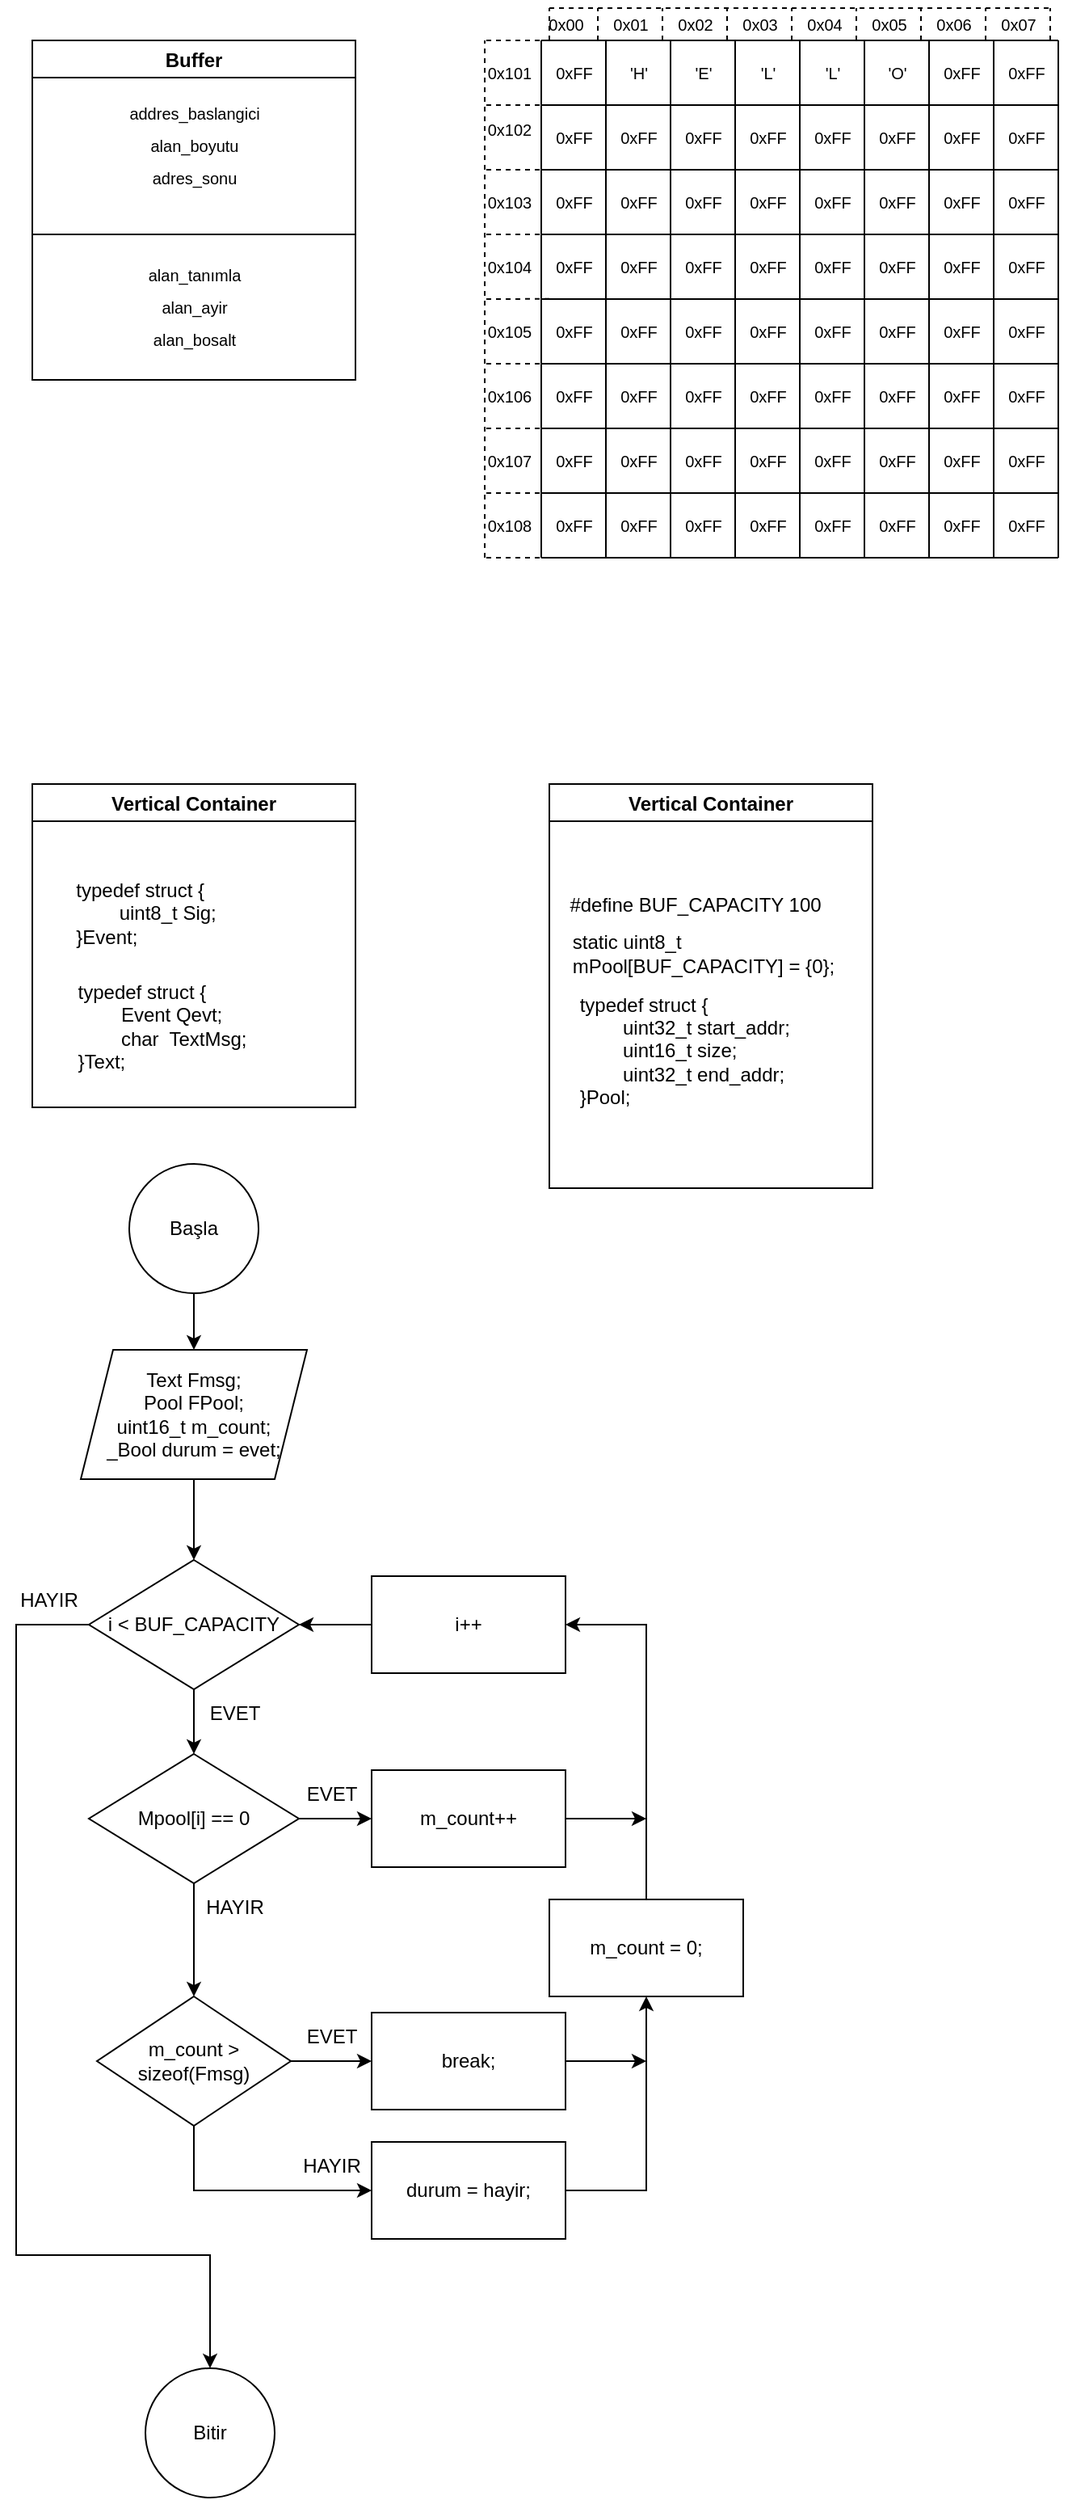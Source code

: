 <mxfile version="20.2.3" type="device"><diagram id="vnbhXjc6qAzqS4-SrgJC" name="Sayfa -1"><mxGraphModel dx="2426" dy="1441" grid="1" gridSize="10" guides="1" tooltips="1" connect="1" arrows="1" fold="1" page="1" pageScale="1" pageWidth="827" pageHeight="1169" math="0" shadow="0"><root><mxCell id="0"/><mxCell id="1" parent="0"/><mxCell id="sNMOvqcMJQPz-h6b2QJm-8" value="Buffer" style="swimlane;" parent="1" vertex="1"><mxGeometry x="200" y="160" width="200" height="210" as="geometry"/></mxCell><mxCell id="sNMOvqcMJQPz-h6b2QJm-15" value="&lt;span style=&quot;font-size: 10px;&quot;&gt;alan_boyutu&lt;/span&gt;" style="text;html=1;align=center;verticalAlign=middle;resizable=0;points=[];autosize=1;strokeColor=none;fillColor=none;" parent="sNMOvqcMJQPz-h6b2QJm-8" vertex="1"><mxGeometry x="60" y="50" width="80" height="30" as="geometry"/></mxCell><mxCell id="sNMOvqcMJQPz-h6b2QJm-14" value="&lt;span style=&quot;font-size: 10px;&quot;&gt;addres_baslangici&lt;/span&gt;" style="text;html=1;align=center;verticalAlign=middle;resizable=0;points=[];autosize=1;strokeColor=none;fillColor=none;" parent="sNMOvqcMJQPz-h6b2QJm-8" vertex="1"><mxGeometry x="50" y="30" width="100" height="30" as="geometry"/></mxCell><mxCell id="sNMOvqcMJQPz-h6b2QJm-16" value="&lt;span style=&quot;font-size: 10px;&quot;&gt;adres_sonu&lt;/span&gt;" style="text;html=1;align=center;verticalAlign=middle;resizable=0;points=[];autosize=1;strokeColor=none;fillColor=none;" parent="sNMOvqcMJQPz-h6b2QJm-8" vertex="1"><mxGeometry x="60" y="70" width="80" height="30" as="geometry"/></mxCell><mxCell id="sNMOvqcMJQPz-h6b2QJm-17" value="alan_tanımla" style="text;html=1;align=center;verticalAlign=middle;resizable=0;points=[];autosize=1;strokeColor=none;fillColor=none;fontSize=10;" parent="sNMOvqcMJQPz-h6b2QJm-8" vertex="1"><mxGeometry x="60" y="130" width="80" height="30" as="geometry"/></mxCell><mxCell id="sNMOvqcMJQPz-h6b2QJm-18" value="alan_ayir" style="text;html=1;align=center;verticalAlign=middle;resizable=0;points=[];autosize=1;strokeColor=none;fillColor=none;fontSize=10;" parent="sNMOvqcMJQPz-h6b2QJm-8" vertex="1"><mxGeometry x="70" y="150" width="60" height="30" as="geometry"/></mxCell><mxCell id="sNMOvqcMJQPz-h6b2QJm-19" value="alan_bosalt" style="text;html=1;align=center;verticalAlign=middle;resizable=0;points=[];autosize=1;strokeColor=none;fillColor=none;fontSize=10;" parent="sNMOvqcMJQPz-h6b2QJm-8" vertex="1"><mxGeometry x="65" y="170" width="70" height="30" as="geometry"/></mxCell><mxCell id="sNMOvqcMJQPz-h6b2QJm-13" value="" style="endArrow=none;html=1;rounded=0;entryX=1;entryY=0.5;entryDx=0;entryDy=0;" parent="1" target="sNMOvqcMJQPz-h6b2QJm-8" edge="1"><mxGeometry width="50" height="50" relative="1" as="geometry"><mxPoint x="200" y="280" as="sourcePoint"/><mxPoint x="390" y="260" as="targetPoint"/><Array as="points"><mxPoint x="400" y="280"/></Array></mxGeometry></mxCell><mxCell id="sNMOvqcMJQPz-h6b2QJm-254" value="" style="group" parent="1" vertex="1" connectable="0"><mxGeometry x="510" y="160" width="330" height="320" as="geometry"/></mxCell><mxCell id="sNMOvqcMJQPz-h6b2QJm-113" value="" style="group" parent="sNMOvqcMJQPz-h6b2QJm-254" vertex="1" connectable="0"><mxGeometry y="40" width="330" height="40" as="geometry"/></mxCell><mxCell id="sNMOvqcMJQPz-h6b2QJm-114" value="" style="endArrow=none;html=1;rounded=0;fontSize=10;" parent="sNMOvqcMJQPz-h6b2QJm-113" edge="1"><mxGeometry width="50" height="50" relative="1" as="geometry"><mxPoint x="5" as="sourcePoint"/><mxPoint x="325" as="targetPoint"/></mxGeometry></mxCell><mxCell id="sNMOvqcMJQPz-h6b2QJm-115" value="" style="endArrow=none;html=1;rounded=0;fontSize=10;" parent="sNMOvqcMJQPz-h6b2QJm-113" edge="1"><mxGeometry width="50" height="50" relative="1" as="geometry"><mxPoint x="5" y="40" as="sourcePoint"/><mxPoint x="5" as="targetPoint"/></mxGeometry></mxCell><mxCell id="sNMOvqcMJQPz-h6b2QJm-116" value="" style="endArrow=none;html=1;rounded=0;fontSize=10;" parent="sNMOvqcMJQPz-h6b2QJm-113" edge="1"><mxGeometry width="50" height="50" relative="1" as="geometry"><mxPoint x="5" y="40" as="sourcePoint"/><mxPoint x="325" y="40" as="targetPoint"/></mxGeometry></mxCell><mxCell id="sNMOvqcMJQPz-h6b2QJm-117" value="" style="endArrow=none;html=1;rounded=0;fontSize=10;" parent="sNMOvqcMJQPz-h6b2QJm-113" edge="1"><mxGeometry width="50" height="50" relative="1" as="geometry"><mxPoint x="45" y="40" as="sourcePoint"/><mxPoint x="45" as="targetPoint"/></mxGeometry></mxCell><mxCell id="sNMOvqcMJQPz-h6b2QJm-118" value="" style="endArrow=none;html=1;rounded=0;fontSize=10;" parent="sNMOvqcMJQPz-h6b2QJm-113" edge="1"><mxGeometry width="50" height="50" relative="1" as="geometry"><mxPoint x="85" y="40" as="sourcePoint"/><mxPoint x="85" as="targetPoint"/></mxGeometry></mxCell><mxCell id="sNMOvqcMJQPz-h6b2QJm-119" value="" style="endArrow=none;html=1;rounded=0;fontSize=10;" parent="sNMOvqcMJQPz-h6b2QJm-113" edge="1"><mxGeometry width="50" height="50" relative="1" as="geometry"><mxPoint x="125" y="40" as="sourcePoint"/><mxPoint x="125" as="targetPoint"/></mxGeometry></mxCell><mxCell id="sNMOvqcMJQPz-h6b2QJm-120" value="" style="endArrow=none;html=1;rounded=0;fontSize=10;" parent="sNMOvqcMJQPz-h6b2QJm-113" edge="1"><mxGeometry width="50" height="50" relative="1" as="geometry"><mxPoint x="165" y="40" as="sourcePoint"/><mxPoint x="165" as="targetPoint"/></mxGeometry></mxCell><mxCell id="sNMOvqcMJQPz-h6b2QJm-121" value="" style="endArrow=none;html=1;rounded=0;fontSize=10;" parent="sNMOvqcMJQPz-h6b2QJm-113" edge="1"><mxGeometry width="50" height="50" relative="1" as="geometry"><mxPoint x="205" y="40" as="sourcePoint"/><mxPoint x="205" as="targetPoint"/></mxGeometry></mxCell><mxCell id="sNMOvqcMJQPz-h6b2QJm-122" value="" style="endArrow=none;html=1;rounded=0;fontSize=10;" parent="sNMOvqcMJQPz-h6b2QJm-113" edge="1"><mxGeometry width="50" height="50" relative="1" as="geometry"><mxPoint x="245" y="40" as="sourcePoint"/><mxPoint x="245" as="targetPoint"/></mxGeometry></mxCell><mxCell id="sNMOvqcMJQPz-h6b2QJm-123" value="" style="endArrow=none;html=1;rounded=0;fontSize=10;" parent="sNMOvqcMJQPz-h6b2QJm-113" edge="1"><mxGeometry width="50" height="50" relative="1" as="geometry"><mxPoint x="285" y="40" as="sourcePoint"/><mxPoint x="285" as="targetPoint"/></mxGeometry></mxCell><mxCell id="sNMOvqcMJQPz-h6b2QJm-124" value="" style="endArrow=none;html=1;rounded=0;fontSize=10;" parent="sNMOvqcMJQPz-h6b2QJm-113" edge="1"><mxGeometry width="50" height="50" relative="1" as="geometry"><mxPoint x="325" y="40" as="sourcePoint"/><mxPoint x="325" as="targetPoint"/></mxGeometry></mxCell><mxCell id="sNMOvqcMJQPz-h6b2QJm-125" value="0xFF" style="text;html=1;align=center;verticalAlign=middle;resizable=0;points=[];autosize=1;strokeColor=none;fillColor=none;fontSize=10;" parent="sNMOvqcMJQPz-h6b2QJm-113" vertex="1"><mxGeometry y="5" width="50" height="30" as="geometry"/></mxCell><mxCell id="sNMOvqcMJQPz-h6b2QJm-126" value="0xFF" style="text;html=1;align=center;verticalAlign=middle;resizable=0;points=[];autosize=1;strokeColor=none;fillColor=none;fontSize=10;" parent="sNMOvqcMJQPz-h6b2QJm-113" vertex="1"><mxGeometry x="40" y="5" width="50" height="30" as="geometry"/></mxCell><mxCell id="sNMOvqcMJQPz-h6b2QJm-127" value="0xFF" style="text;html=1;align=center;verticalAlign=middle;resizable=0;points=[];autosize=1;strokeColor=none;fillColor=none;fontSize=10;" parent="sNMOvqcMJQPz-h6b2QJm-113" vertex="1"><mxGeometry x="80" y="5" width="50" height="30" as="geometry"/></mxCell><mxCell id="sNMOvqcMJQPz-h6b2QJm-128" value="0xFF" style="text;html=1;align=center;verticalAlign=middle;resizable=0;points=[];autosize=1;strokeColor=none;fillColor=none;fontSize=10;" parent="sNMOvqcMJQPz-h6b2QJm-113" vertex="1"><mxGeometry x="120" y="5" width="50" height="30" as="geometry"/></mxCell><mxCell id="sNMOvqcMJQPz-h6b2QJm-129" value="0xFF" style="text;html=1;align=center;verticalAlign=middle;resizable=0;points=[];autosize=1;strokeColor=none;fillColor=none;fontSize=10;" parent="sNMOvqcMJQPz-h6b2QJm-113" vertex="1"><mxGeometry x="160" y="5" width="50" height="30" as="geometry"/></mxCell><mxCell id="sNMOvqcMJQPz-h6b2QJm-130" value="0xFF" style="text;html=1;align=center;verticalAlign=middle;resizable=0;points=[];autosize=1;strokeColor=none;fillColor=none;fontSize=10;" parent="sNMOvqcMJQPz-h6b2QJm-113" vertex="1"><mxGeometry x="200" y="5" width="50" height="30" as="geometry"/></mxCell><mxCell id="sNMOvqcMJQPz-h6b2QJm-131" value="0xFF" style="text;html=1;align=center;verticalAlign=middle;resizable=0;points=[];autosize=1;strokeColor=none;fillColor=none;fontSize=10;" parent="sNMOvqcMJQPz-h6b2QJm-113" vertex="1"><mxGeometry x="240" y="5" width="50" height="30" as="geometry"/></mxCell><mxCell id="sNMOvqcMJQPz-h6b2QJm-132" value="0xFF" style="text;html=1;align=center;verticalAlign=middle;resizable=0;points=[];autosize=1;strokeColor=none;fillColor=none;fontSize=10;" parent="sNMOvqcMJQPz-h6b2QJm-113" vertex="1"><mxGeometry x="280" y="5" width="50" height="30" as="geometry"/></mxCell><mxCell id="sNMOvqcMJQPz-h6b2QJm-133" value="" style="group" parent="sNMOvqcMJQPz-h6b2QJm-254" vertex="1" connectable="0"><mxGeometry y="80" width="330" height="40" as="geometry"/></mxCell><mxCell id="sNMOvqcMJQPz-h6b2QJm-134" value="" style="endArrow=none;html=1;rounded=0;fontSize=10;" parent="sNMOvqcMJQPz-h6b2QJm-133" edge="1"><mxGeometry width="50" height="50" relative="1" as="geometry"><mxPoint x="5" as="sourcePoint"/><mxPoint x="325" as="targetPoint"/></mxGeometry></mxCell><mxCell id="sNMOvqcMJQPz-h6b2QJm-135" value="" style="endArrow=none;html=1;rounded=0;fontSize=10;" parent="sNMOvqcMJQPz-h6b2QJm-133" edge="1"><mxGeometry width="50" height="50" relative="1" as="geometry"><mxPoint x="5" y="40" as="sourcePoint"/><mxPoint x="5" as="targetPoint"/></mxGeometry></mxCell><mxCell id="sNMOvqcMJQPz-h6b2QJm-136" value="" style="endArrow=none;html=1;rounded=0;fontSize=10;" parent="sNMOvqcMJQPz-h6b2QJm-133" edge="1"><mxGeometry width="50" height="50" relative="1" as="geometry"><mxPoint x="5" y="40" as="sourcePoint"/><mxPoint x="325" y="40" as="targetPoint"/></mxGeometry></mxCell><mxCell id="sNMOvqcMJQPz-h6b2QJm-137" value="" style="endArrow=none;html=1;rounded=0;fontSize=10;" parent="sNMOvqcMJQPz-h6b2QJm-133" edge="1"><mxGeometry width="50" height="50" relative="1" as="geometry"><mxPoint x="45" y="40" as="sourcePoint"/><mxPoint x="45" as="targetPoint"/></mxGeometry></mxCell><mxCell id="sNMOvqcMJQPz-h6b2QJm-138" value="" style="endArrow=none;html=1;rounded=0;fontSize=10;" parent="sNMOvqcMJQPz-h6b2QJm-133" edge="1"><mxGeometry width="50" height="50" relative="1" as="geometry"><mxPoint x="85" y="40" as="sourcePoint"/><mxPoint x="85" as="targetPoint"/></mxGeometry></mxCell><mxCell id="sNMOvqcMJQPz-h6b2QJm-139" value="" style="endArrow=none;html=1;rounded=0;fontSize=10;" parent="sNMOvqcMJQPz-h6b2QJm-133" edge="1"><mxGeometry width="50" height="50" relative="1" as="geometry"><mxPoint x="125" y="40" as="sourcePoint"/><mxPoint x="125" as="targetPoint"/></mxGeometry></mxCell><mxCell id="sNMOvqcMJQPz-h6b2QJm-140" value="" style="endArrow=none;html=1;rounded=0;fontSize=10;" parent="sNMOvqcMJQPz-h6b2QJm-133" edge="1"><mxGeometry width="50" height="50" relative="1" as="geometry"><mxPoint x="165" y="40" as="sourcePoint"/><mxPoint x="165" as="targetPoint"/></mxGeometry></mxCell><mxCell id="sNMOvqcMJQPz-h6b2QJm-141" value="" style="endArrow=none;html=1;rounded=0;fontSize=10;" parent="sNMOvqcMJQPz-h6b2QJm-133" edge="1"><mxGeometry width="50" height="50" relative="1" as="geometry"><mxPoint x="205" y="40" as="sourcePoint"/><mxPoint x="205" as="targetPoint"/></mxGeometry></mxCell><mxCell id="sNMOvqcMJQPz-h6b2QJm-142" value="" style="endArrow=none;html=1;rounded=0;fontSize=10;" parent="sNMOvqcMJQPz-h6b2QJm-133" edge="1"><mxGeometry width="50" height="50" relative="1" as="geometry"><mxPoint x="245" y="40" as="sourcePoint"/><mxPoint x="245" as="targetPoint"/></mxGeometry></mxCell><mxCell id="sNMOvqcMJQPz-h6b2QJm-143" value="" style="endArrow=none;html=1;rounded=0;fontSize=10;" parent="sNMOvqcMJQPz-h6b2QJm-133" edge="1"><mxGeometry width="50" height="50" relative="1" as="geometry"><mxPoint x="285" y="40" as="sourcePoint"/><mxPoint x="285" as="targetPoint"/></mxGeometry></mxCell><mxCell id="sNMOvqcMJQPz-h6b2QJm-144" value="" style="endArrow=none;html=1;rounded=0;fontSize=10;" parent="sNMOvqcMJQPz-h6b2QJm-133" edge="1"><mxGeometry width="50" height="50" relative="1" as="geometry"><mxPoint x="325" y="40" as="sourcePoint"/><mxPoint x="325" as="targetPoint"/></mxGeometry></mxCell><mxCell id="sNMOvqcMJQPz-h6b2QJm-145" value="0xFF" style="text;html=1;align=center;verticalAlign=middle;resizable=0;points=[];autosize=1;strokeColor=none;fillColor=none;fontSize=10;" parent="sNMOvqcMJQPz-h6b2QJm-133" vertex="1"><mxGeometry y="5" width="50" height="30" as="geometry"/></mxCell><mxCell id="sNMOvqcMJQPz-h6b2QJm-146" value="0xFF" style="text;html=1;align=center;verticalAlign=middle;resizable=0;points=[];autosize=1;strokeColor=none;fillColor=none;fontSize=10;" parent="sNMOvqcMJQPz-h6b2QJm-133" vertex="1"><mxGeometry x="40" y="5" width="50" height="30" as="geometry"/></mxCell><mxCell id="sNMOvqcMJQPz-h6b2QJm-147" value="0xFF" style="text;html=1;align=center;verticalAlign=middle;resizable=0;points=[];autosize=1;strokeColor=none;fillColor=none;fontSize=10;" parent="sNMOvqcMJQPz-h6b2QJm-133" vertex="1"><mxGeometry x="80" y="5" width="50" height="30" as="geometry"/></mxCell><mxCell id="sNMOvqcMJQPz-h6b2QJm-148" value="0xFF" style="text;html=1;align=center;verticalAlign=middle;resizable=0;points=[];autosize=1;strokeColor=none;fillColor=none;fontSize=10;" parent="sNMOvqcMJQPz-h6b2QJm-133" vertex="1"><mxGeometry x="120" y="5" width="50" height="30" as="geometry"/></mxCell><mxCell id="sNMOvqcMJQPz-h6b2QJm-149" value="0xFF" style="text;html=1;align=center;verticalAlign=middle;resizable=0;points=[];autosize=1;strokeColor=none;fillColor=none;fontSize=10;" parent="sNMOvqcMJQPz-h6b2QJm-133" vertex="1"><mxGeometry x="160" y="5" width="50" height="30" as="geometry"/></mxCell><mxCell id="sNMOvqcMJQPz-h6b2QJm-150" value="0xFF" style="text;html=1;align=center;verticalAlign=middle;resizable=0;points=[];autosize=1;strokeColor=none;fillColor=none;fontSize=10;" parent="sNMOvqcMJQPz-h6b2QJm-133" vertex="1"><mxGeometry x="200" y="5" width="50" height="30" as="geometry"/></mxCell><mxCell id="sNMOvqcMJQPz-h6b2QJm-151" value="0xFF" style="text;html=1;align=center;verticalAlign=middle;resizable=0;points=[];autosize=1;strokeColor=none;fillColor=none;fontSize=10;" parent="sNMOvqcMJQPz-h6b2QJm-133" vertex="1"><mxGeometry x="240" y="5" width="50" height="30" as="geometry"/></mxCell><mxCell id="sNMOvqcMJQPz-h6b2QJm-152" value="0xFF" style="text;html=1;align=center;verticalAlign=middle;resizable=0;points=[];autosize=1;strokeColor=none;fillColor=none;fontSize=10;" parent="sNMOvqcMJQPz-h6b2QJm-133" vertex="1"><mxGeometry x="280" y="5" width="50" height="30" as="geometry"/></mxCell><mxCell id="sNMOvqcMJQPz-h6b2QJm-153" value="" style="group" parent="sNMOvqcMJQPz-h6b2QJm-254" vertex="1" connectable="0"><mxGeometry y="120" width="330" height="40" as="geometry"/></mxCell><mxCell id="sNMOvqcMJQPz-h6b2QJm-154" value="" style="endArrow=none;html=1;rounded=0;fontSize=10;" parent="sNMOvqcMJQPz-h6b2QJm-153" edge="1"><mxGeometry width="50" height="50" relative="1" as="geometry"><mxPoint x="5" as="sourcePoint"/><mxPoint x="325" as="targetPoint"/></mxGeometry></mxCell><mxCell id="sNMOvqcMJQPz-h6b2QJm-155" value="" style="endArrow=none;html=1;rounded=0;fontSize=10;" parent="sNMOvqcMJQPz-h6b2QJm-153" edge="1"><mxGeometry width="50" height="50" relative="1" as="geometry"><mxPoint x="5" y="40" as="sourcePoint"/><mxPoint x="5" as="targetPoint"/></mxGeometry></mxCell><mxCell id="sNMOvqcMJQPz-h6b2QJm-156" value="" style="endArrow=none;html=1;rounded=0;fontSize=10;" parent="sNMOvqcMJQPz-h6b2QJm-153" edge="1"><mxGeometry width="50" height="50" relative="1" as="geometry"><mxPoint x="5" y="40" as="sourcePoint"/><mxPoint x="325" y="40" as="targetPoint"/></mxGeometry></mxCell><mxCell id="sNMOvqcMJQPz-h6b2QJm-157" value="" style="endArrow=none;html=1;rounded=0;fontSize=10;" parent="sNMOvqcMJQPz-h6b2QJm-153" edge="1"><mxGeometry width="50" height="50" relative="1" as="geometry"><mxPoint x="45" y="40" as="sourcePoint"/><mxPoint x="45" as="targetPoint"/></mxGeometry></mxCell><mxCell id="sNMOvqcMJQPz-h6b2QJm-158" value="" style="endArrow=none;html=1;rounded=0;fontSize=10;" parent="sNMOvqcMJQPz-h6b2QJm-153" edge="1"><mxGeometry width="50" height="50" relative="1" as="geometry"><mxPoint x="85" y="40" as="sourcePoint"/><mxPoint x="85" as="targetPoint"/></mxGeometry></mxCell><mxCell id="sNMOvqcMJQPz-h6b2QJm-159" value="" style="endArrow=none;html=1;rounded=0;fontSize=10;" parent="sNMOvqcMJQPz-h6b2QJm-153" edge="1"><mxGeometry width="50" height="50" relative="1" as="geometry"><mxPoint x="125" y="40" as="sourcePoint"/><mxPoint x="125" as="targetPoint"/></mxGeometry></mxCell><mxCell id="sNMOvqcMJQPz-h6b2QJm-160" value="" style="endArrow=none;html=1;rounded=0;fontSize=10;" parent="sNMOvqcMJQPz-h6b2QJm-153" edge="1"><mxGeometry width="50" height="50" relative="1" as="geometry"><mxPoint x="165" y="40" as="sourcePoint"/><mxPoint x="165" as="targetPoint"/></mxGeometry></mxCell><mxCell id="sNMOvqcMJQPz-h6b2QJm-161" value="" style="endArrow=none;html=1;rounded=0;fontSize=10;" parent="sNMOvqcMJQPz-h6b2QJm-153" edge="1"><mxGeometry width="50" height="50" relative="1" as="geometry"><mxPoint x="205" y="40" as="sourcePoint"/><mxPoint x="205" as="targetPoint"/></mxGeometry></mxCell><mxCell id="sNMOvqcMJQPz-h6b2QJm-162" value="" style="endArrow=none;html=1;rounded=0;fontSize=10;" parent="sNMOvqcMJQPz-h6b2QJm-153" edge="1"><mxGeometry width="50" height="50" relative="1" as="geometry"><mxPoint x="245" y="40" as="sourcePoint"/><mxPoint x="245" as="targetPoint"/></mxGeometry></mxCell><mxCell id="sNMOvqcMJQPz-h6b2QJm-163" value="" style="endArrow=none;html=1;rounded=0;fontSize=10;" parent="sNMOvqcMJQPz-h6b2QJm-153" edge="1"><mxGeometry width="50" height="50" relative="1" as="geometry"><mxPoint x="285" y="40" as="sourcePoint"/><mxPoint x="285" as="targetPoint"/></mxGeometry></mxCell><mxCell id="sNMOvqcMJQPz-h6b2QJm-164" value="" style="endArrow=none;html=1;rounded=0;fontSize=10;" parent="sNMOvqcMJQPz-h6b2QJm-153" edge="1"><mxGeometry width="50" height="50" relative="1" as="geometry"><mxPoint x="325" y="40" as="sourcePoint"/><mxPoint x="325" as="targetPoint"/></mxGeometry></mxCell><mxCell id="sNMOvqcMJQPz-h6b2QJm-165" value="0xFF" style="text;html=1;align=center;verticalAlign=middle;resizable=0;points=[];autosize=1;strokeColor=none;fillColor=none;fontSize=10;" parent="sNMOvqcMJQPz-h6b2QJm-153" vertex="1"><mxGeometry y="5" width="50" height="30" as="geometry"/></mxCell><mxCell id="sNMOvqcMJQPz-h6b2QJm-166" value="0xFF" style="text;html=1;align=center;verticalAlign=middle;resizable=0;points=[];autosize=1;strokeColor=none;fillColor=none;fontSize=10;" parent="sNMOvqcMJQPz-h6b2QJm-153" vertex="1"><mxGeometry x="40" y="5" width="50" height="30" as="geometry"/></mxCell><mxCell id="sNMOvqcMJQPz-h6b2QJm-167" value="0xFF" style="text;html=1;align=center;verticalAlign=middle;resizable=0;points=[];autosize=1;strokeColor=none;fillColor=none;fontSize=10;" parent="sNMOvqcMJQPz-h6b2QJm-153" vertex="1"><mxGeometry x="80" y="5" width="50" height="30" as="geometry"/></mxCell><mxCell id="sNMOvqcMJQPz-h6b2QJm-168" value="0xFF" style="text;html=1;align=center;verticalAlign=middle;resizable=0;points=[];autosize=1;strokeColor=none;fillColor=none;fontSize=10;" parent="sNMOvqcMJQPz-h6b2QJm-153" vertex="1"><mxGeometry x="120" y="5" width="50" height="30" as="geometry"/></mxCell><mxCell id="sNMOvqcMJQPz-h6b2QJm-169" value="0xFF" style="text;html=1;align=center;verticalAlign=middle;resizable=0;points=[];autosize=1;strokeColor=none;fillColor=none;fontSize=10;" parent="sNMOvqcMJQPz-h6b2QJm-153" vertex="1"><mxGeometry x="160" y="5" width="50" height="30" as="geometry"/></mxCell><mxCell id="sNMOvqcMJQPz-h6b2QJm-170" value="0xFF" style="text;html=1;align=center;verticalAlign=middle;resizable=0;points=[];autosize=1;strokeColor=none;fillColor=none;fontSize=10;" parent="sNMOvqcMJQPz-h6b2QJm-153" vertex="1"><mxGeometry x="200" y="5" width="50" height="30" as="geometry"/></mxCell><mxCell id="sNMOvqcMJQPz-h6b2QJm-171" value="0xFF" style="text;html=1;align=center;verticalAlign=middle;resizable=0;points=[];autosize=1;strokeColor=none;fillColor=none;fontSize=10;" parent="sNMOvqcMJQPz-h6b2QJm-153" vertex="1"><mxGeometry x="240" y="5" width="50" height="30" as="geometry"/></mxCell><mxCell id="sNMOvqcMJQPz-h6b2QJm-172" value="0xFF" style="text;html=1;align=center;verticalAlign=middle;resizable=0;points=[];autosize=1;strokeColor=none;fillColor=none;fontSize=10;" parent="sNMOvqcMJQPz-h6b2QJm-153" vertex="1"><mxGeometry x="280" y="5" width="50" height="30" as="geometry"/></mxCell><mxCell id="sNMOvqcMJQPz-h6b2QJm-173" value="" style="group" parent="sNMOvqcMJQPz-h6b2QJm-254" vertex="1" connectable="0"><mxGeometry y="160" width="330" height="40" as="geometry"/></mxCell><mxCell id="sNMOvqcMJQPz-h6b2QJm-174" value="" style="endArrow=none;html=1;rounded=0;fontSize=10;" parent="sNMOvqcMJQPz-h6b2QJm-173" edge="1"><mxGeometry width="50" height="50" relative="1" as="geometry"><mxPoint x="5" as="sourcePoint"/><mxPoint x="325" as="targetPoint"/></mxGeometry></mxCell><mxCell id="sNMOvqcMJQPz-h6b2QJm-175" value="" style="endArrow=none;html=1;rounded=0;fontSize=10;" parent="sNMOvqcMJQPz-h6b2QJm-173" edge="1"><mxGeometry width="50" height="50" relative="1" as="geometry"><mxPoint x="5" y="40" as="sourcePoint"/><mxPoint x="5" as="targetPoint"/></mxGeometry></mxCell><mxCell id="sNMOvqcMJQPz-h6b2QJm-176" value="" style="endArrow=none;html=1;rounded=0;fontSize=10;" parent="sNMOvqcMJQPz-h6b2QJm-173" edge="1"><mxGeometry width="50" height="50" relative="1" as="geometry"><mxPoint x="5" y="40" as="sourcePoint"/><mxPoint x="325" y="40" as="targetPoint"/></mxGeometry></mxCell><mxCell id="sNMOvqcMJQPz-h6b2QJm-177" value="" style="endArrow=none;html=1;rounded=0;fontSize=10;" parent="sNMOvqcMJQPz-h6b2QJm-173" edge="1"><mxGeometry width="50" height="50" relative="1" as="geometry"><mxPoint x="45" y="40" as="sourcePoint"/><mxPoint x="45" as="targetPoint"/></mxGeometry></mxCell><mxCell id="sNMOvqcMJQPz-h6b2QJm-178" value="" style="endArrow=none;html=1;rounded=0;fontSize=10;" parent="sNMOvqcMJQPz-h6b2QJm-173" edge="1"><mxGeometry width="50" height="50" relative="1" as="geometry"><mxPoint x="85" y="40" as="sourcePoint"/><mxPoint x="85" as="targetPoint"/></mxGeometry></mxCell><mxCell id="sNMOvqcMJQPz-h6b2QJm-179" value="" style="endArrow=none;html=1;rounded=0;fontSize=10;" parent="sNMOvqcMJQPz-h6b2QJm-173" edge="1"><mxGeometry width="50" height="50" relative="1" as="geometry"><mxPoint x="125" y="40" as="sourcePoint"/><mxPoint x="125" as="targetPoint"/></mxGeometry></mxCell><mxCell id="sNMOvqcMJQPz-h6b2QJm-180" value="" style="endArrow=none;html=1;rounded=0;fontSize=10;" parent="sNMOvqcMJQPz-h6b2QJm-173" edge="1"><mxGeometry width="50" height="50" relative="1" as="geometry"><mxPoint x="165" y="40" as="sourcePoint"/><mxPoint x="165" as="targetPoint"/></mxGeometry></mxCell><mxCell id="sNMOvqcMJQPz-h6b2QJm-181" value="" style="endArrow=none;html=1;rounded=0;fontSize=10;" parent="sNMOvqcMJQPz-h6b2QJm-173" edge="1"><mxGeometry width="50" height="50" relative="1" as="geometry"><mxPoint x="205" y="40" as="sourcePoint"/><mxPoint x="205" as="targetPoint"/></mxGeometry></mxCell><mxCell id="sNMOvqcMJQPz-h6b2QJm-182" value="" style="endArrow=none;html=1;rounded=0;fontSize=10;" parent="sNMOvqcMJQPz-h6b2QJm-173" edge="1"><mxGeometry width="50" height="50" relative="1" as="geometry"><mxPoint x="245" y="40" as="sourcePoint"/><mxPoint x="245" as="targetPoint"/></mxGeometry></mxCell><mxCell id="sNMOvqcMJQPz-h6b2QJm-183" value="" style="endArrow=none;html=1;rounded=0;fontSize=10;" parent="sNMOvqcMJQPz-h6b2QJm-173" edge="1"><mxGeometry width="50" height="50" relative="1" as="geometry"><mxPoint x="285" y="40" as="sourcePoint"/><mxPoint x="285" as="targetPoint"/></mxGeometry></mxCell><mxCell id="sNMOvqcMJQPz-h6b2QJm-184" value="" style="endArrow=none;html=1;rounded=0;fontSize=10;" parent="sNMOvqcMJQPz-h6b2QJm-173" edge="1"><mxGeometry width="50" height="50" relative="1" as="geometry"><mxPoint x="325" y="40" as="sourcePoint"/><mxPoint x="325" as="targetPoint"/></mxGeometry></mxCell><mxCell id="sNMOvqcMJQPz-h6b2QJm-185" value="0xFF" style="text;html=1;align=center;verticalAlign=middle;resizable=0;points=[];autosize=1;strokeColor=none;fillColor=none;fontSize=10;" parent="sNMOvqcMJQPz-h6b2QJm-173" vertex="1"><mxGeometry y="5" width="50" height="30" as="geometry"/></mxCell><mxCell id="sNMOvqcMJQPz-h6b2QJm-186" value="0xFF" style="text;html=1;align=center;verticalAlign=middle;resizable=0;points=[];autosize=1;strokeColor=none;fillColor=none;fontSize=10;" parent="sNMOvqcMJQPz-h6b2QJm-173" vertex="1"><mxGeometry x="40" y="5" width="50" height="30" as="geometry"/></mxCell><mxCell id="sNMOvqcMJQPz-h6b2QJm-187" value="0xFF" style="text;html=1;align=center;verticalAlign=middle;resizable=0;points=[];autosize=1;strokeColor=none;fillColor=none;fontSize=10;" parent="sNMOvqcMJQPz-h6b2QJm-173" vertex="1"><mxGeometry x="80" y="5" width="50" height="30" as="geometry"/></mxCell><mxCell id="sNMOvqcMJQPz-h6b2QJm-188" value="0xFF" style="text;html=1;align=center;verticalAlign=middle;resizable=0;points=[];autosize=1;strokeColor=none;fillColor=none;fontSize=10;" parent="sNMOvqcMJQPz-h6b2QJm-173" vertex="1"><mxGeometry x="120" y="5" width="50" height="30" as="geometry"/></mxCell><mxCell id="sNMOvqcMJQPz-h6b2QJm-189" value="0xFF" style="text;html=1;align=center;verticalAlign=middle;resizable=0;points=[];autosize=1;strokeColor=none;fillColor=none;fontSize=10;" parent="sNMOvqcMJQPz-h6b2QJm-173" vertex="1"><mxGeometry x="160" y="5" width="50" height="30" as="geometry"/></mxCell><mxCell id="sNMOvqcMJQPz-h6b2QJm-190" value="0xFF" style="text;html=1;align=center;verticalAlign=middle;resizable=0;points=[];autosize=1;strokeColor=none;fillColor=none;fontSize=10;" parent="sNMOvqcMJQPz-h6b2QJm-173" vertex="1"><mxGeometry x="200" y="5" width="50" height="30" as="geometry"/></mxCell><mxCell id="sNMOvqcMJQPz-h6b2QJm-191" value="0xFF" style="text;html=1;align=center;verticalAlign=middle;resizable=0;points=[];autosize=1;strokeColor=none;fillColor=none;fontSize=10;" parent="sNMOvqcMJQPz-h6b2QJm-173" vertex="1"><mxGeometry x="240" y="5" width="50" height="30" as="geometry"/></mxCell><mxCell id="sNMOvqcMJQPz-h6b2QJm-192" value="0xFF" style="text;html=1;align=center;verticalAlign=middle;resizable=0;points=[];autosize=1;strokeColor=none;fillColor=none;fontSize=10;" parent="sNMOvqcMJQPz-h6b2QJm-173" vertex="1"><mxGeometry x="280" y="5" width="50" height="30" as="geometry"/></mxCell><mxCell id="sNMOvqcMJQPz-h6b2QJm-193" value="" style="group" parent="sNMOvqcMJQPz-h6b2QJm-254" vertex="1" connectable="0"><mxGeometry y="200" width="330" height="40" as="geometry"/></mxCell><mxCell id="sNMOvqcMJQPz-h6b2QJm-194" value="" style="endArrow=none;html=1;rounded=0;fontSize=10;" parent="sNMOvqcMJQPz-h6b2QJm-193" edge="1"><mxGeometry width="50" height="50" relative="1" as="geometry"><mxPoint x="5" as="sourcePoint"/><mxPoint x="325" as="targetPoint"/></mxGeometry></mxCell><mxCell id="sNMOvqcMJQPz-h6b2QJm-195" value="" style="endArrow=none;html=1;rounded=0;fontSize=10;" parent="sNMOvqcMJQPz-h6b2QJm-193" edge="1"><mxGeometry width="50" height="50" relative="1" as="geometry"><mxPoint x="5" y="40" as="sourcePoint"/><mxPoint x="5" as="targetPoint"/></mxGeometry></mxCell><mxCell id="sNMOvqcMJQPz-h6b2QJm-196" value="" style="endArrow=none;html=1;rounded=0;fontSize=10;" parent="sNMOvqcMJQPz-h6b2QJm-193" edge="1"><mxGeometry width="50" height="50" relative="1" as="geometry"><mxPoint x="5" y="40" as="sourcePoint"/><mxPoint x="325" y="40" as="targetPoint"/></mxGeometry></mxCell><mxCell id="sNMOvqcMJQPz-h6b2QJm-197" value="" style="endArrow=none;html=1;rounded=0;fontSize=10;" parent="sNMOvqcMJQPz-h6b2QJm-193" edge="1"><mxGeometry width="50" height="50" relative="1" as="geometry"><mxPoint x="45" y="40" as="sourcePoint"/><mxPoint x="45" as="targetPoint"/></mxGeometry></mxCell><mxCell id="sNMOvqcMJQPz-h6b2QJm-198" value="" style="endArrow=none;html=1;rounded=0;fontSize=10;" parent="sNMOvqcMJQPz-h6b2QJm-193" edge="1"><mxGeometry width="50" height="50" relative="1" as="geometry"><mxPoint x="85" y="40" as="sourcePoint"/><mxPoint x="85" as="targetPoint"/></mxGeometry></mxCell><mxCell id="sNMOvqcMJQPz-h6b2QJm-199" value="" style="endArrow=none;html=1;rounded=0;fontSize=10;" parent="sNMOvqcMJQPz-h6b2QJm-193" edge="1"><mxGeometry width="50" height="50" relative="1" as="geometry"><mxPoint x="125" y="40" as="sourcePoint"/><mxPoint x="125" as="targetPoint"/></mxGeometry></mxCell><mxCell id="sNMOvqcMJQPz-h6b2QJm-200" value="" style="endArrow=none;html=1;rounded=0;fontSize=10;" parent="sNMOvqcMJQPz-h6b2QJm-193" edge="1"><mxGeometry width="50" height="50" relative="1" as="geometry"><mxPoint x="165" y="40" as="sourcePoint"/><mxPoint x="165" as="targetPoint"/></mxGeometry></mxCell><mxCell id="sNMOvqcMJQPz-h6b2QJm-201" value="" style="endArrow=none;html=1;rounded=0;fontSize=10;" parent="sNMOvqcMJQPz-h6b2QJm-193" edge="1"><mxGeometry width="50" height="50" relative="1" as="geometry"><mxPoint x="205" y="40" as="sourcePoint"/><mxPoint x="205" as="targetPoint"/></mxGeometry></mxCell><mxCell id="sNMOvqcMJQPz-h6b2QJm-202" value="" style="endArrow=none;html=1;rounded=0;fontSize=10;" parent="sNMOvqcMJQPz-h6b2QJm-193" edge="1"><mxGeometry width="50" height="50" relative="1" as="geometry"><mxPoint x="245" y="40" as="sourcePoint"/><mxPoint x="245" as="targetPoint"/></mxGeometry></mxCell><mxCell id="sNMOvqcMJQPz-h6b2QJm-203" value="" style="endArrow=none;html=1;rounded=0;fontSize=10;" parent="sNMOvqcMJQPz-h6b2QJm-193" edge="1"><mxGeometry width="50" height="50" relative="1" as="geometry"><mxPoint x="285" y="40" as="sourcePoint"/><mxPoint x="285" as="targetPoint"/></mxGeometry></mxCell><mxCell id="sNMOvqcMJQPz-h6b2QJm-204" value="" style="endArrow=none;html=1;rounded=0;fontSize=10;" parent="sNMOvqcMJQPz-h6b2QJm-193" edge="1"><mxGeometry width="50" height="50" relative="1" as="geometry"><mxPoint x="325" y="40" as="sourcePoint"/><mxPoint x="325" as="targetPoint"/></mxGeometry></mxCell><mxCell id="sNMOvqcMJQPz-h6b2QJm-205" value="0xFF" style="text;html=1;align=center;verticalAlign=middle;resizable=0;points=[];autosize=1;strokeColor=none;fillColor=none;fontSize=10;" parent="sNMOvqcMJQPz-h6b2QJm-193" vertex="1"><mxGeometry y="5" width="50" height="30" as="geometry"/></mxCell><mxCell id="sNMOvqcMJQPz-h6b2QJm-206" value="0xFF" style="text;html=1;align=center;verticalAlign=middle;resizable=0;points=[];autosize=1;strokeColor=none;fillColor=none;fontSize=10;" parent="sNMOvqcMJQPz-h6b2QJm-193" vertex="1"><mxGeometry x="40" y="5" width="50" height="30" as="geometry"/></mxCell><mxCell id="sNMOvqcMJQPz-h6b2QJm-207" value="0xFF" style="text;html=1;align=center;verticalAlign=middle;resizable=0;points=[];autosize=1;strokeColor=none;fillColor=none;fontSize=10;" parent="sNMOvqcMJQPz-h6b2QJm-193" vertex="1"><mxGeometry x="80" y="5" width="50" height="30" as="geometry"/></mxCell><mxCell id="sNMOvqcMJQPz-h6b2QJm-208" value="0xFF" style="text;html=1;align=center;verticalAlign=middle;resizable=0;points=[];autosize=1;strokeColor=none;fillColor=none;fontSize=10;" parent="sNMOvqcMJQPz-h6b2QJm-193" vertex="1"><mxGeometry x="120" y="5" width="50" height="30" as="geometry"/></mxCell><mxCell id="sNMOvqcMJQPz-h6b2QJm-209" value="0xFF" style="text;html=1;align=center;verticalAlign=middle;resizable=0;points=[];autosize=1;strokeColor=none;fillColor=none;fontSize=10;" parent="sNMOvqcMJQPz-h6b2QJm-193" vertex="1"><mxGeometry x="160" y="5" width="50" height="30" as="geometry"/></mxCell><mxCell id="sNMOvqcMJQPz-h6b2QJm-210" value="0xFF" style="text;html=1;align=center;verticalAlign=middle;resizable=0;points=[];autosize=1;strokeColor=none;fillColor=none;fontSize=10;" parent="sNMOvqcMJQPz-h6b2QJm-193" vertex="1"><mxGeometry x="200" y="5" width="50" height="30" as="geometry"/></mxCell><mxCell id="sNMOvqcMJQPz-h6b2QJm-211" value="0xFF" style="text;html=1;align=center;verticalAlign=middle;resizable=0;points=[];autosize=1;strokeColor=none;fillColor=none;fontSize=10;" parent="sNMOvqcMJQPz-h6b2QJm-193" vertex="1"><mxGeometry x="240" y="5" width="50" height="30" as="geometry"/></mxCell><mxCell id="sNMOvqcMJQPz-h6b2QJm-212" value="0xFF" style="text;html=1;align=center;verticalAlign=middle;resizable=0;points=[];autosize=1;strokeColor=none;fillColor=none;fontSize=10;" parent="sNMOvqcMJQPz-h6b2QJm-193" vertex="1"><mxGeometry x="280" y="5" width="50" height="30" as="geometry"/></mxCell><mxCell id="sNMOvqcMJQPz-h6b2QJm-213" value="" style="group" parent="sNMOvqcMJQPz-h6b2QJm-254" vertex="1" connectable="0"><mxGeometry y="240" width="330" height="40" as="geometry"/></mxCell><mxCell id="sNMOvqcMJQPz-h6b2QJm-214" value="" style="endArrow=none;html=1;rounded=0;fontSize=10;" parent="sNMOvqcMJQPz-h6b2QJm-213" edge="1"><mxGeometry width="50" height="50" relative="1" as="geometry"><mxPoint x="5" as="sourcePoint"/><mxPoint x="325" as="targetPoint"/></mxGeometry></mxCell><mxCell id="sNMOvqcMJQPz-h6b2QJm-215" value="" style="endArrow=none;html=1;rounded=0;fontSize=10;" parent="sNMOvqcMJQPz-h6b2QJm-213" edge="1"><mxGeometry width="50" height="50" relative="1" as="geometry"><mxPoint x="5" y="40" as="sourcePoint"/><mxPoint x="5" as="targetPoint"/></mxGeometry></mxCell><mxCell id="sNMOvqcMJQPz-h6b2QJm-216" value="" style="endArrow=none;html=1;rounded=0;fontSize=10;" parent="sNMOvqcMJQPz-h6b2QJm-213" edge="1"><mxGeometry width="50" height="50" relative="1" as="geometry"><mxPoint x="5" y="40" as="sourcePoint"/><mxPoint x="325" y="40" as="targetPoint"/></mxGeometry></mxCell><mxCell id="sNMOvqcMJQPz-h6b2QJm-217" value="" style="endArrow=none;html=1;rounded=0;fontSize=10;" parent="sNMOvqcMJQPz-h6b2QJm-213" edge="1"><mxGeometry width="50" height="50" relative="1" as="geometry"><mxPoint x="45" y="40" as="sourcePoint"/><mxPoint x="45" as="targetPoint"/></mxGeometry></mxCell><mxCell id="sNMOvqcMJQPz-h6b2QJm-218" value="" style="endArrow=none;html=1;rounded=0;fontSize=10;" parent="sNMOvqcMJQPz-h6b2QJm-213" edge="1"><mxGeometry width="50" height="50" relative="1" as="geometry"><mxPoint x="85" y="40" as="sourcePoint"/><mxPoint x="85" as="targetPoint"/></mxGeometry></mxCell><mxCell id="sNMOvqcMJQPz-h6b2QJm-219" value="" style="endArrow=none;html=1;rounded=0;fontSize=10;" parent="sNMOvqcMJQPz-h6b2QJm-213" edge="1"><mxGeometry width="50" height="50" relative="1" as="geometry"><mxPoint x="125" y="40" as="sourcePoint"/><mxPoint x="125" as="targetPoint"/></mxGeometry></mxCell><mxCell id="sNMOvqcMJQPz-h6b2QJm-220" value="" style="endArrow=none;html=1;rounded=0;fontSize=10;" parent="sNMOvqcMJQPz-h6b2QJm-213" edge="1"><mxGeometry width="50" height="50" relative="1" as="geometry"><mxPoint x="165" y="40" as="sourcePoint"/><mxPoint x="165" as="targetPoint"/></mxGeometry></mxCell><mxCell id="sNMOvqcMJQPz-h6b2QJm-221" value="" style="endArrow=none;html=1;rounded=0;fontSize=10;" parent="sNMOvqcMJQPz-h6b2QJm-213" edge="1"><mxGeometry width="50" height="50" relative="1" as="geometry"><mxPoint x="205" y="40" as="sourcePoint"/><mxPoint x="205" as="targetPoint"/></mxGeometry></mxCell><mxCell id="sNMOvqcMJQPz-h6b2QJm-222" value="" style="endArrow=none;html=1;rounded=0;fontSize=10;" parent="sNMOvqcMJQPz-h6b2QJm-213" edge="1"><mxGeometry width="50" height="50" relative="1" as="geometry"><mxPoint x="245" y="40" as="sourcePoint"/><mxPoint x="245" as="targetPoint"/></mxGeometry></mxCell><mxCell id="sNMOvqcMJQPz-h6b2QJm-223" value="" style="endArrow=none;html=1;rounded=0;fontSize=10;" parent="sNMOvqcMJQPz-h6b2QJm-213" edge="1"><mxGeometry width="50" height="50" relative="1" as="geometry"><mxPoint x="285" y="40" as="sourcePoint"/><mxPoint x="285" as="targetPoint"/></mxGeometry></mxCell><mxCell id="sNMOvqcMJQPz-h6b2QJm-224" value="" style="endArrow=none;html=1;rounded=0;fontSize=10;" parent="sNMOvqcMJQPz-h6b2QJm-213" edge="1"><mxGeometry width="50" height="50" relative="1" as="geometry"><mxPoint x="325" y="40" as="sourcePoint"/><mxPoint x="325" as="targetPoint"/></mxGeometry></mxCell><mxCell id="sNMOvqcMJQPz-h6b2QJm-225" value="0xFF" style="text;html=1;align=center;verticalAlign=middle;resizable=0;points=[];autosize=1;strokeColor=none;fillColor=none;fontSize=10;" parent="sNMOvqcMJQPz-h6b2QJm-213" vertex="1"><mxGeometry y="5" width="50" height="30" as="geometry"/></mxCell><mxCell id="sNMOvqcMJQPz-h6b2QJm-226" value="0xFF" style="text;html=1;align=center;verticalAlign=middle;resizable=0;points=[];autosize=1;strokeColor=none;fillColor=none;fontSize=10;" parent="sNMOvqcMJQPz-h6b2QJm-213" vertex="1"><mxGeometry x="40" y="5" width="50" height="30" as="geometry"/></mxCell><mxCell id="sNMOvqcMJQPz-h6b2QJm-227" value="0xFF" style="text;html=1;align=center;verticalAlign=middle;resizable=0;points=[];autosize=1;strokeColor=none;fillColor=none;fontSize=10;" parent="sNMOvqcMJQPz-h6b2QJm-213" vertex="1"><mxGeometry x="80" y="5" width="50" height="30" as="geometry"/></mxCell><mxCell id="sNMOvqcMJQPz-h6b2QJm-228" value="0xFF" style="text;html=1;align=center;verticalAlign=middle;resizable=0;points=[];autosize=1;strokeColor=none;fillColor=none;fontSize=10;" parent="sNMOvqcMJQPz-h6b2QJm-213" vertex="1"><mxGeometry x="120" y="5" width="50" height="30" as="geometry"/></mxCell><mxCell id="sNMOvqcMJQPz-h6b2QJm-229" value="0xFF" style="text;html=1;align=center;verticalAlign=middle;resizable=0;points=[];autosize=1;strokeColor=none;fillColor=none;fontSize=10;" parent="sNMOvqcMJQPz-h6b2QJm-213" vertex="1"><mxGeometry x="160" y="5" width="50" height="30" as="geometry"/></mxCell><mxCell id="sNMOvqcMJQPz-h6b2QJm-230" value="0xFF" style="text;html=1;align=center;verticalAlign=middle;resizable=0;points=[];autosize=1;strokeColor=none;fillColor=none;fontSize=10;" parent="sNMOvqcMJQPz-h6b2QJm-213" vertex="1"><mxGeometry x="200" y="5" width="50" height="30" as="geometry"/></mxCell><mxCell id="sNMOvqcMJQPz-h6b2QJm-231" value="0xFF" style="text;html=1;align=center;verticalAlign=middle;resizable=0;points=[];autosize=1;strokeColor=none;fillColor=none;fontSize=10;" parent="sNMOvqcMJQPz-h6b2QJm-213" vertex="1"><mxGeometry x="240" y="5" width="50" height="30" as="geometry"/></mxCell><mxCell id="sNMOvqcMJQPz-h6b2QJm-232" value="0xFF" style="text;html=1;align=center;verticalAlign=middle;resizable=0;points=[];autosize=1;strokeColor=none;fillColor=none;fontSize=10;" parent="sNMOvqcMJQPz-h6b2QJm-213" vertex="1"><mxGeometry x="280" y="5" width="50" height="30" as="geometry"/></mxCell><mxCell id="sNMOvqcMJQPz-h6b2QJm-233" value="" style="group" parent="sNMOvqcMJQPz-h6b2QJm-254" vertex="1" connectable="0"><mxGeometry y="280" width="330" height="40" as="geometry"/></mxCell><mxCell id="sNMOvqcMJQPz-h6b2QJm-234" value="" style="endArrow=none;html=1;rounded=0;fontSize=10;" parent="sNMOvqcMJQPz-h6b2QJm-233" edge="1"><mxGeometry width="50" height="50" relative="1" as="geometry"><mxPoint x="5" as="sourcePoint"/><mxPoint x="325" as="targetPoint"/></mxGeometry></mxCell><mxCell id="sNMOvqcMJQPz-h6b2QJm-235" value="" style="endArrow=none;html=1;rounded=0;fontSize=10;" parent="sNMOvqcMJQPz-h6b2QJm-233" edge="1"><mxGeometry width="50" height="50" relative="1" as="geometry"><mxPoint x="5" y="40" as="sourcePoint"/><mxPoint x="5" as="targetPoint"/></mxGeometry></mxCell><mxCell id="sNMOvqcMJQPz-h6b2QJm-236" value="" style="endArrow=none;html=1;rounded=0;fontSize=10;" parent="sNMOvqcMJQPz-h6b2QJm-233" edge="1"><mxGeometry width="50" height="50" relative="1" as="geometry"><mxPoint x="5" y="40" as="sourcePoint"/><mxPoint x="325" y="40" as="targetPoint"/></mxGeometry></mxCell><mxCell id="sNMOvqcMJQPz-h6b2QJm-237" value="" style="endArrow=none;html=1;rounded=0;fontSize=10;" parent="sNMOvqcMJQPz-h6b2QJm-233" edge="1"><mxGeometry width="50" height="50" relative="1" as="geometry"><mxPoint x="45" y="40" as="sourcePoint"/><mxPoint x="45" as="targetPoint"/></mxGeometry></mxCell><mxCell id="sNMOvqcMJQPz-h6b2QJm-238" value="" style="endArrow=none;html=1;rounded=0;fontSize=10;" parent="sNMOvqcMJQPz-h6b2QJm-233" edge="1"><mxGeometry width="50" height="50" relative="1" as="geometry"><mxPoint x="85" y="40" as="sourcePoint"/><mxPoint x="85" as="targetPoint"/></mxGeometry></mxCell><mxCell id="sNMOvqcMJQPz-h6b2QJm-239" value="" style="endArrow=none;html=1;rounded=0;fontSize=10;" parent="sNMOvqcMJQPz-h6b2QJm-233" edge="1"><mxGeometry width="50" height="50" relative="1" as="geometry"><mxPoint x="125" y="40" as="sourcePoint"/><mxPoint x="125" as="targetPoint"/></mxGeometry></mxCell><mxCell id="sNMOvqcMJQPz-h6b2QJm-240" value="" style="endArrow=none;html=1;rounded=0;fontSize=10;" parent="sNMOvqcMJQPz-h6b2QJm-233" edge="1"><mxGeometry width="50" height="50" relative="1" as="geometry"><mxPoint x="165" y="40" as="sourcePoint"/><mxPoint x="165" as="targetPoint"/></mxGeometry></mxCell><mxCell id="sNMOvqcMJQPz-h6b2QJm-241" value="" style="endArrow=none;html=1;rounded=0;fontSize=10;" parent="sNMOvqcMJQPz-h6b2QJm-233" edge="1"><mxGeometry width="50" height="50" relative="1" as="geometry"><mxPoint x="205" y="40" as="sourcePoint"/><mxPoint x="205" as="targetPoint"/></mxGeometry></mxCell><mxCell id="sNMOvqcMJQPz-h6b2QJm-242" value="" style="endArrow=none;html=1;rounded=0;fontSize=10;" parent="sNMOvqcMJQPz-h6b2QJm-233" edge="1"><mxGeometry width="50" height="50" relative="1" as="geometry"><mxPoint x="245" y="40" as="sourcePoint"/><mxPoint x="245" as="targetPoint"/></mxGeometry></mxCell><mxCell id="sNMOvqcMJQPz-h6b2QJm-243" value="" style="endArrow=none;html=1;rounded=0;fontSize=10;" parent="sNMOvqcMJQPz-h6b2QJm-233" edge="1"><mxGeometry width="50" height="50" relative="1" as="geometry"><mxPoint x="285" y="40" as="sourcePoint"/><mxPoint x="285" as="targetPoint"/></mxGeometry></mxCell><mxCell id="sNMOvqcMJQPz-h6b2QJm-244" value="" style="endArrow=none;html=1;rounded=0;fontSize=10;" parent="sNMOvqcMJQPz-h6b2QJm-233" edge="1"><mxGeometry width="50" height="50" relative="1" as="geometry"><mxPoint x="325" y="40" as="sourcePoint"/><mxPoint x="325" as="targetPoint"/></mxGeometry></mxCell><mxCell id="sNMOvqcMJQPz-h6b2QJm-245" value="0xFF" style="text;html=1;align=center;verticalAlign=middle;resizable=0;points=[];autosize=1;strokeColor=none;fillColor=none;fontSize=10;" parent="sNMOvqcMJQPz-h6b2QJm-233" vertex="1"><mxGeometry y="5" width="50" height="30" as="geometry"/></mxCell><mxCell id="sNMOvqcMJQPz-h6b2QJm-246" value="0xFF" style="text;html=1;align=center;verticalAlign=middle;resizable=0;points=[];autosize=1;strokeColor=none;fillColor=none;fontSize=10;" parent="sNMOvqcMJQPz-h6b2QJm-233" vertex="1"><mxGeometry x="40" y="5" width="50" height="30" as="geometry"/></mxCell><mxCell id="sNMOvqcMJQPz-h6b2QJm-247" value="0xFF" style="text;html=1;align=center;verticalAlign=middle;resizable=0;points=[];autosize=1;strokeColor=none;fillColor=none;fontSize=10;" parent="sNMOvqcMJQPz-h6b2QJm-233" vertex="1"><mxGeometry x="80" y="5" width="50" height="30" as="geometry"/></mxCell><mxCell id="sNMOvqcMJQPz-h6b2QJm-248" value="0xFF" style="text;html=1;align=center;verticalAlign=middle;resizable=0;points=[];autosize=1;strokeColor=none;fillColor=none;fontSize=10;" parent="sNMOvqcMJQPz-h6b2QJm-233" vertex="1"><mxGeometry x="120" y="5" width="50" height="30" as="geometry"/></mxCell><mxCell id="sNMOvqcMJQPz-h6b2QJm-249" value="0xFF" style="text;html=1;align=center;verticalAlign=middle;resizable=0;points=[];autosize=1;strokeColor=none;fillColor=none;fontSize=10;" parent="sNMOvqcMJQPz-h6b2QJm-233" vertex="1"><mxGeometry x="160" y="5" width="50" height="30" as="geometry"/></mxCell><mxCell id="sNMOvqcMJQPz-h6b2QJm-250" value="0xFF" style="text;html=1;align=center;verticalAlign=middle;resizable=0;points=[];autosize=1;strokeColor=none;fillColor=none;fontSize=10;" parent="sNMOvqcMJQPz-h6b2QJm-233" vertex="1"><mxGeometry x="200" y="5" width="50" height="30" as="geometry"/></mxCell><mxCell id="sNMOvqcMJQPz-h6b2QJm-251" value="0xFF" style="text;html=1;align=center;verticalAlign=middle;resizable=0;points=[];autosize=1;strokeColor=none;fillColor=none;fontSize=10;" parent="sNMOvqcMJQPz-h6b2QJm-233" vertex="1"><mxGeometry x="240" y="5" width="50" height="30" as="geometry"/></mxCell><mxCell id="sNMOvqcMJQPz-h6b2QJm-252" value="0xFF" style="text;html=1;align=center;verticalAlign=middle;resizable=0;points=[];autosize=1;strokeColor=none;fillColor=none;fontSize=10;" parent="sNMOvqcMJQPz-h6b2QJm-233" vertex="1"><mxGeometry x="280" y="5" width="50" height="30" as="geometry"/></mxCell><mxCell id="sNMOvqcMJQPz-h6b2QJm-269" value="" style="endArrow=none;dashed=1;html=1;rounded=0;fontSize=10;" parent="sNMOvqcMJQPz-h6b2QJm-233" edge="1"><mxGeometry width="50" height="50" relative="1" as="geometry"><mxPoint x="10" as="sourcePoint"/><mxPoint x="-30" as="targetPoint"/></mxGeometry></mxCell><mxCell id="sNMOvqcMJQPz-h6b2QJm-112" value="" style="group" parent="sNMOvqcMJQPz-h6b2QJm-254" vertex="1" connectable="0"><mxGeometry width="330" height="40" as="geometry"/></mxCell><mxCell id="sNMOvqcMJQPz-h6b2QJm-22" value="" style="endArrow=none;html=1;rounded=0;fontSize=10;" parent="sNMOvqcMJQPz-h6b2QJm-112" edge="1"><mxGeometry width="50" height="50" relative="1" as="geometry"><mxPoint x="5" as="sourcePoint"/><mxPoint x="325" as="targetPoint"/></mxGeometry></mxCell><mxCell id="sNMOvqcMJQPz-h6b2QJm-23" value="" style="endArrow=none;html=1;rounded=0;fontSize=10;" parent="sNMOvqcMJQPz-h6b2QJm-112" edge="1"><mxGeometry width="50" height="50" relative="1" as="geometry"><mxPoint x="5" y="40" as="sourcePoint"/><mxPoint x="5" as="targetPoint"/></mxGeometry></mxCell><mxCell id="sNMOvqcMJQPz-h6b2QJm-24" value="" style="endArrow=none;html=1;rounded=0;fontSize=10;" parent="sNMOvqcMJQPz-h6b2QJm-112" edge="1"><mxGeometry width="50" height="50" relative="1" as="geometry"><mxPoint x="5" y="40" as="sourcePoint"/><mxPoint x="325" y="40" as="targetPoint"/></mxGeometry></mxCell><mxCell id="sNMOvqcMJQPz-h6b2QJm-26" value="" style="endArrow=none;html=1;rounded=0;fontSize=10;" parent="sNMOvqcMJQPz-h6b2QJm-112" edge="1"><mxGeometry width="50" height="50" relative="1" as="geometry"><mxPoint x="45" y="40" as="sourcePoint"/><mxPoint x="45" as="targetPoint"/></mxGeometry></mxCell><mxCell id="sNMOvqcMJQPz-h6b2QJm-27" value="" style="endArrow=none;html=1;rounded=0;fontSize=10;" parent="sNMOvqcMJQPz-h6b2QJm-112" edge="1"><mxGeometry width="50" height="50" relative="1" as="geometry"><mxPoint x="85" y="40" as="sourcePoint"/><mxPoint x="85" as="targetPoint"/></mxGeometry></mxCell><mxCell id="sNMOvqcMJQPz-h6b2QJm-28" value="" style="endArrow=none;html=1;rounded=0;fontSize=10;" parent="sNMOvqcMJQPz-h6b2QJm-112" edge="1"><mxGeometry width="50" height="50" relative="1" as="geometry"><mxPoint x="125" y="40" as="sourcePoint"/><mxPoint x="125" as="targetPoint"/></mxGeometry></mxCell><mxCell id="sNMOvqcMJQPz-h6b2QJm-29" value="" style="endArrow=none;html=1;rounded=0;fontSize=10;" parent="sNMOvqcMJQPz-h6b2QJm-112" edge="1"><mxGeometry width="50" height="50" relative="1" as="geometry"><mxPoint x="165" y="40" as="sourcePoint"/><mxPoint x="165" as="targetPoint"/></mxGeometry></mxCell><mxCell id="sNMOvqcMJQPz-h6b2QJm-30" value="" style="endArrow=none;html=1;rounded=0;fontSize=10;" parent="sNMOvqcMJQPz-h6b2QJm-112" edge="1"><mxGeometry width="50" height="50" relative="1" as="geometry"><mxPoint x="205" y="40" as="sourcePoint"/><mxPoint x="205" as="targetPoint"/></mxGeometry></mxCell><mxCell id="sNMOvqcMJQPz-h6b2QJm-31" value="" style="endArrow=none;html=1;rounded=0;fontSize=10;" parent="sNMOvqcMJQPz-h6b2QJm-112" edge="1"><mxGeometry width="50" height="50" relative="1" as="geometry"><mxPoint x="245" y="40" as="sourcePoint"/><mxPoint x="245" as="targetPoint"/></mxGeometry></mxCell><mxCell id="sNMOvqcMJQPz-h6b2QJm-32" value="" style="endArrow=none;html=1;rounded=0;fontSize=10;" parent="sNMOvqcMJQPz-h6b2QJm-112" edge="1"><mxGeometry width="50" height="50" relative="1" as="geometry"><mxPoint x="285" y="40" as="sourcePoint"/><mxPoint x="285" as="targetPoint"/></mxGeometry></mxCell><mxCell id="sNMOvqcMJQPz-h6b2QJm-33" value="" style="endArrow=none;html=1;rounded=0;fontSize=10;" parent="sNMOvqcMJQPz-h6b2QJm-112" edge="1"><mxGeometry width="50" height="50" relative="1" as="geometry"><mxPoint x="325" y="40" as="sourcePoint"/><mxPoint x="325" as="targetPoint"/></mxGeometry></mxCell><mxCell id="sNMOvqcMJQPz-h6b2QJm-34" value="0xFF" style="text;html=1;align=center;verticalAlign=middle;resizable=0;points=[];autosize=1;strokeColor=none;fillColor=none;fontSize=10;" parent="sNMOvqcMJQPz-h6b2QJm-112" vertex="1"><mxGeometry y="5" width="50" height="30" as="geometry"/></mxCell><mxCell id="sNMOvqcMJQPz-h6b2QJm-35" value="'H'" style="text;html=1;align=center;verticalAlign=middle;resizable=0;points=[];autosize=1;strokeColor=none;fillColor=none;fontSize=10;" parent="sNMOvqcMJQPz-h6b2QJm-112" vertex="1"><mxGeometry x="50" y="5" width="30" height="30" as="geometry"/></mxCell><mxCell id="sNMOvqcMJQPz-h6b2QJm-36" value="'E'" style="text;html=1;align=center;verticalAlign=middle;resizable=0;points=[];autosize=1;strokeColor=none;fillColor=none;fontSize=10;" parent="sNMOvqcMJQPz-h6b2QJm-112" vertex="1"><mxGeometry x="90" y="5" width="30" height="30" as="geometry"/></mxCell><mxCell id="sNMOvqcMJQPz-h6b2QJm-37" value="'L'" style="text;html=1;align=center;verticalAlign=middle;resizable=0;points=[];autosize=1;strokeColor=none;fillColor=none;fontSize=10;" parent="sNMOvqcMJQPz-h6b2QJm-112" vertex="1"><mxGeometry x="130" y="5" width="30" height="30" as="geometry"/></mxCell><mxCell id="sNMOvqcMJQPz-h6b2QJm-38" value="'L'" style="text;html=1;align=center;verticalAlign=middle;resizable=0;points=[];autosize=1;strokeColor=none;fillColor=none;fontSize=10;" parent="sNMOvqcMJQPz-h6b2QJm-112" vertex="1"><mxGeometry x="170" y="5" width="30" height="30" as="geometry"/></mxCell><mxCell id="sNMOvqcMJQPz-h6b2QJm-39" value="'O'" style="text;html=1;align=center;verticalAlign=middle;resizable=0;points=[];autosize=1;strokeColor=none;fillColor=none;fontSize=10;" parent="sNMOvqcMJQPz-h6b2QJm-112" vertex="1"><mxGeometry x="205" y="5" width="40" height="30" as="geometry"/></mxCell><mxCell id="sNMOvqcMJQPz-h6b2QJm-40" value="0xFF" style="text;html=1;align=center;verticalAlign=middle;resizable=0;points=[];autosize=1;strokeColor=none;fillColor=none;fontSize=10;" parent="sNMOvqcMJQPz-h6b2QJm-112" vertex="1"><mxGeometry x="240" y="5" width="50" height="30" as="geometry"/></mxCell><mxCell id="sNMOvqcMJQPz-h6b2QJm-41" value="0xFF" style="text;html=1;align=center;verticalAlign=middle;resizable=0;points=[];autosize=1;strokeColor=none;fillColor=none;fontSize=10;" parent="sNMOvqcMJQPz-h6b2QJm-112" vertex="1"><mxGeometry x="280" y="5" width="50" height="30" as="geometry"/></mxCell><mxCell id="sNMOvqcMJQPz-h6b2QJm-256" value="" style="endArrow=none;dashed=1;html=1;rounded=0;fontSize=10;" parent="1" edge="1"><mxGeometry width="50" height="50" relative="1" as="geometry"><mxPoint x="520" y="140" as="sourcePoint"/><mxPoint x="830" y="140" as="targetPoint"/></mxGeometry></mxCell><mxCell id="sNMOvqcMJQPz-h6b2QJm-257" value="" style="endArrow=none;dashed=1;html=1;rounded=0;fontSize=10;" parent="1" edge="1"><mxGeometry width="50" height="50" relative="1" as="geometry"><mxPoint x="520" y="160" as="sourcePoint"/><mxPoint x="520" y="140" as="targetPoint"/></mxGeometry></mxCell><mxCell id="sNMOvqcMJQPz-h6b2QJm-258" value="" style="endArrow=none;dashed=1;html=1;rounded=0;fontSize=10;" parent="1" edge="1"><mxGeometry width="50" height="50" relative="1" as="geometry"><mxPoint x="830" y="160" as="sourcePoint"/><mxPoint x="830" y="140" as="targetPoint"/></mxGeometry></mxCell><mxCell id="sNMOvqcMJQPz-h6b2QJm-259" value="" style="endArrow=none;dashed=1;html=1;rounded=0;fontSize=10;" parent="1" edge="1"><mxGeometry width="50" height="50" relative="1" as="geometry"><mxPoint x="550" y="160" as="sourcePoint"/><mxPoint x="550" y="140" as="targetPoint"/></mxGeometry></mxCell><mxCell id="sNMOvqcMJQPz-h6b2QJm-260" value="" style="endArrow=none;dashed=1;html=1;rounded=0;fontSize=10;" parent="1" edge="1"><mxGeometry width="50" height="50" relative="1" as="geometry"><mxPoint x="590" y="160" as="sourcePoint"/><mxPoint x="590" y="140" as="targetPoint"/></mxGeometry></mxCell><mxCell id="sNMOvqcMJQPz-h6b2QJm-261" value="" style="endArrow=none;dashed=1;html=1;rounded=0;fontSize=10;" parent="1" edge="1"><mxGeometry width="50" height="50" relative="1" as="geometry"><mxPoint x="630" y="160" as="sourcePoint"/><mxPoint x="630" y="140" as="targetPoint"/></mxGeometry></mxCell><mxCell id="sNMOvqcMJQPz-h6b2QJm-262" value="" style="endArrow=none;dashed=1;html=1;rounded=0;fontSize=10;" parent="1" edge="1"><mxGeometry width="50" height="50" relative="1" as="geometry"><mxPoint x="670" y="160" as="sourcePoint"/><mxPoint x="670" y="140" as="targetPoint"/></mxGeometry></mxCell><mxCell id="sNMOvqcMJQPz-h6b2QJm-263" value="" style="endArrow=none;dashed=1;html=1;rounded=0;fontSize=10;" parent="1" edge="1"><mxGeometry width="50" height="50" relative="1" as="geometry"><mxPoint x="710" y="160" as="sourcePoint"/><mxPoint x="710" y="140" as="targetPoint"/></mxGeometry></mxCell><mxCell id="sNMOvqcMJQPz-h6b2QJm-264" value="" style="endArrow=none;dashed=1;html=1;rounded=0;fontSize=10;" parent="1" edge="1"><mxGeometry width="50" height="50" relative="1" as="geometry"><mxPoint x="750" y="160" as="sourcePoint"/><mxPoint x="750" y="140" as="targetPoint"/></mxGeometry></mxCell><mxCell id="sNMOvqcMJQPz-h6b2QJm-265" value="" style="endArrow=none;dashed=1;html=1;rounded=0;fontSize=10;" parent="1" edge="1"><mxGeometry width="50" height="50" relative="1" as="geometry"><mxPoint x="790" y="160" as="sourcePoint"/><mxPoint x="790" y="140" as="targetPoint"/></mxGeometry></mxCell><mxCell id="sNMOvqcMJQPz-h6b2QJm-266" value="" style="endArrow=none;dashed=1;html=1;rounded=0;fontSize=10;" parent="1" edge="1"><mxGeometry width="50" height="50" relative="1" as="geometry"><mxPoint x="520" y="160" as="sourcePoint"/><mxPoint x="480" y="160" as="targetPoint"/></mxGeometry></mxCell><mxCell id="sNMOvqcMJQPz-h6b2QJm-267" value="" style="endArrow=none;dashed=1;html=1;rounded=0;fontSize=10;" parent="1" edge="1"><mxGeometry width="50" height="50" relative="1" as="geometry"><mxPoint x="480" y="480" as="sourcePoint"/><mxPoint x="480" y="160" as="targetPoint"/></mxGeometry></mxCell><mxCell id="sNMOvqcMJQPz-h6b2QJm-268" value="" style="endArrow=none;dashed=1;html=1;rounded=0;fontSize=10;" parent="1" edge="1"><mxGeometry width="50" height="50" relative="1" as="geometry"><mxPoint x="520" y="480" as="sourcePoint"/><mxPoint x="480" y="480" as="targetPoint"/></mxGeometry></mxCell><mxCell id="sNMOvqcMJQPz-h6b2QJm-270" value="" style="endArrow=none;dashed=1;html=1;rounded=0;fontSize=10;" parent="1" edge="1"><mxGeometry width="50" height="50" relative="1" as="geometry"><mxPoint x="520" y="400" as="sourcePoint"/><mxPoint x="480" y="400" as="targetPoint"/></mxGeometry></mxCell><mxCell id="sNMOvqcMJQPz-h6b2QJm-271" value="" style="endArrow=none;dashed=1;html=1;rounded=0;fontSize=10;" parent="1" edge="1"><mxGeometry width="50" height="50" relative="1" as="geometry"><mxPoint x="520" y="360" as="sourcePoint"/><mxPoint x="480" y="360" as="targetPoint"/></mxGeometry></mxCell><mxCell id="sNMOvqcMJQPz-h6b2QJm-272" value="" style="endArrow=none;dashed=1;html=1;rounded=0;fontSize=10;" parent="1" edge="1"><mxGeometry width="50" height="50" relative="1" as="geometry"><mxPoint x="520" y="319.89" as="sourcePoint"/><mxPoint x="480" y="320" as="targetPoint"/></mxGeometry></mxCell><mxCell id="sNMOvqcMJQPz-h6b2QJm-273" value="" style="endArrow=none;dashed=1;html=1;rounded=0;fontSize=10;" parent="1" edge="1"><mxGeometry width="50" height="50" relative="1" as="geometry"><mxPoint x="520" y="280" as="sourcePoint"/><mxPoint x="480" y="280" as="targetPoint"/></mxGeometry></mxCell><mxCell id="sNMOvqcMJQPz-h6b2QJm-274" value="" style="endArrow=none;dashed=1;html=1;rounded=0;fontSize=10;" parent="1" edge="1"><mxGeometry width="50" height="50" relative="1" as="geometry"><mxPoint x="520" y="240" as="sourcePoint"/><mxPoint x="480" y="240" as="targetPoint"/></mxGeometry></mxCell><mxCell id="sNMOvqcMJQPz-h6b2QJm-275" value="" style="endArrow=none;dashed=1;html=1;rounded=0;fontSize=10;" parent="1" edge="1"><mxGeometry width="50" height="50" relative="1" as="geometry"><mxPoint x="520" y="200" as="sourcePoint"/><mxPoint x="480" y="200" as="targetPoint"/></mxGeometry></mxCell><mxCell id="sNMOvqcMJQPz-h6b2QJm-276" value="0x00" style="text;html=1;align=center;verticalAlign=middle;resizable=0;points=[];autosize=1;strokeColor=none;fillColor=none;fontSize=10;" parent="1" vertex="1"><mxGeometry x="505" y="135" width="50" height="30" as="geometry"/></mxCell><mxCell id="sNMOvqcMJQPz-h6b2QJm-277" value="0x01" style="text;html=1;align=center;verticalAlign=middle;resizable=0;points=[];autosize=1;strokeColor=none;fillColor=none;fontSize=10;" parent="1" vertex="1"><mxGeometry x="545" y="135" width="50" height="30" as="geometry"/></mxCell><mxCell id="sNMOvqcMJQPz-h6b2QJm-278" value="0x02" style="text;html=1;align=center;verticalAlign=middle;resizable=0;points=[];autosize=1;strokeColor=none;fillColor=none;fontSize=10;" parent="1" vertex="1"><mxGeometry x="585" y="135" width="50" height="30" as="geometry"/></mxCell><mxCell id="sNMOvqcMJQPz-h6b2QJm-279" value="0x03" style="text;html=1;align=center;verticalAlign=middle;resizable=0;points=[];autosize=1;strokeColor=none;fillColor=none;fontSize=10;" parent="1" vertex="1"><mxGeometry x="625" y="135" width="50" height="30" as="geometry"/></mxCell><mxCell id="sNMOvqcMJQPz-h6b2QJm-280" value="0x04" style="text;html=1;align=center;verticalAlign=middle;resizable=0;points=[];autosize=1;strokeColor=none;fillColor=none;fontSize=10;" parent="1" vertex="1"><mxGeometry x="665" y="135" width="50" height="30" as="geometry"/></mxCell><mxCell id="sNMOvqcMJQPz-h6b2QJm-281" value="0x05" style="text;html=1;align=center;verticalAlign=middle;resizable=0;points=[];autosize=1;strokeColor=none;fillColor=none;fontSize=10;" parent="1" vertex="1"><mxGeometry x="705" y="135" width="50" height="30" as="geometry"/></mxCell><mxCell id="sNMOvqcMJQPz-h6b2QJm-282" value="0x06" style="text;html=1;align=center;verticalAlign=middle;resizable=0;points=[];autosize=1;strokeColor=none;fillColor=none;fontSize=10;" parent="1" vertex="1"><mxGeometry x="745" y="135" width="50" height="30" as="geometry"/></mxCell><mxCell id="sNMOvqcMJQPz-h6b2QJm-283" value="0x07" style="text;html=1;align=center;verticalAlign=middle;resizable=0;points=[];autosize=1;strokeColor=none;fillColor=none;fontSize=10;" parent="1" vertex="1"><mxGeometry x="785" y="135" width="50" height="30" as="geometry"/></mxCell><mxCell id="sNMOvqcMJQPz-h6b2QJm-284" value="0x101" style="text;html=1;align=center;verticalAlign=middle;resizable=0;points=[];autosize=1;strokeColor=none;fillColor=none;fontSize=10;" parent="1" vertex="1"><mxGeometry x="470" y="165" width="50" height="30" as="geometry"/></mxCell><mxCell id="sNMOvqcMJQPz-h6b2QJm-286" value="0x103" style="text;html=1;align=center;verticalAlign=middle;resizable=0;points=[];autosize=1;strokeColor=none;fillColor=none;fontSize=10;" parent="1" vertex="1"><mxGeometry x="470" y="245" width="50" height="30" as="geometry"/></mxCell><mxCell id="sNMOvqcMJQPz-h6b2QJm-287" value="0x104" style="text;html=1;align=center;verticalAlign=middle;resizable=0;points=[];autosize=1;strokeColor=none;fillColor=none;fontSize=10;" parent="1" vertex="1"><mxGeometry x="470" y="285" width="50" height="30" as="geometry"/></mxCell><mxCell id="sNMOvqcMJQPz-h6b2QJm-288" value="0x105" style="text;html=1;align=center;verticalAlign=middle;resizable=0;points=[];autosize=1;strokeColor=none;fillColor=none;fontSize=10;" parent="1" vertex="1"><mxGeometry x="470" y="325" width="50" height="30" as="geometry"/></mxCell><mxCell id="sNMOvqcMJQPz-h6b2QJm-289" value="0x106" style="text;html=1;align=center;verticalAlign=middle;resizable=0;points=[];autosize=1;strokeColor=none;fillColor=none;fontSize=10;" parent="1" vertex="1"><mxGeometry x="470" y="365" width="50" height="30" as="geometry"/></mxCell><mxCell id="sNMOvqcMJQPz-h6b2QJm-290" value="0x107" style="text;html=1;align=center;verticalAlign=middle;resizable=0;points=[];autosize=1;strokeColor=none;fillColor=none;fontSize=10;" parent="1" vertex="1"><mxGeometry x="470" y="405" width="50" height="30" as="geometry"/></mxCell><mxCell id="sNMOvqcMJQPz-h6b2QJm-291" value="0x108" style="text;html=1;align=center;verticalAlign=middle;resizable=0;points=[];autosize=1;strokeColor=none;fillColor=none;fontSize=10;" parent="1" vertex="1"><mxGeometry x="470" y="445" width="50" height="30" as="geometry"/></mxCell><mxCell id="sNMOvqcMJQPz-h6b2QJm-293" value="0x102" style="text;html=1;align=center;verticalAlign=middle;resizable=0;points=[];autosize=1;strokeColor=none;fillColor=none;fontSize=10;" parent="1" vertex="1"><mxGeometry x="470" y="200" width="50" height="30" as="geometry"/></mxCell><mxCell id="HdFmtBdnd1LAmowTTcGr-3" style="edgeStyle=orthogonalEdgeStyle;rounded=0;orthogonalLoop=1;jettySize=auto;html=1;" edge="1" parent="1" source="HdFmtBdnd1LAmowTTcGr-1" target="HdFmtBdnd1LAmowTTcGr-2"><mxGeometry relative="1" as="geometry"/></mxCell><mxCell id="HdFmtBdnd1LAmowTTcGr-1" value="Başla" style="ellipse;whiteSpace=wrap;html=1;aspect=fixed;" vertex="1" parent="1"><mxGeometry x="260" y="855" width="80" height="80" as="geometry"/></mxCell><mxCell id="HdFmtBdnd1LAmowTTcGr-15" style="edgeStyle=orthogonalEdgeStyle;rounded=0;orthogonalLoop=1;jettySize=auto;html=1;" edge="1" parent="1" source="HdFmtBdnd1LAmowTTcGr-2" target="HdFmtBdnd1LAmowTTcGr-14"><mxGeometry relative="1" as="geometry"/></mxCell><mxCell id="HdFmtBdnd1LAmowTTcGr-2" value="Text Fmsg;&lt;br&gt;Pool FPool;&lt;br&gt;uint16_t m_count;&lt;br&gt;_Bool durum = evet;" style="shape=parallelogram;perimeter=parallelogramPerimeter;whiteSpace=wrap;html=1;fixedSize=1;" vertex="1" parent="1"><mxGeometry x="230" y="970" width="140" height="80" as="geometry"/></mxCell><mxCell id="HdFmtBdnd1LAmowTTcGr-4" value="Vertical Container" style="swimlane;" vertex="1" parent="1"><mxGeometry x="200" y="620" width="200" height="200" as="geometry"/></mxCell><mxCell id="HdFmtBdnd1LAmowTTcGr-7" value="&lt;div style=&quot;text-align: left;&quot;&gt;&lt;span style=&quot;background-color: initial;&quot;&gt;typedef struct {&lt;/span&gt;&lt;/div&gt;&lt;div style=&quot;text-align: left;&quot;&gt;&lt;span style=&quot;white-space: pre;&quot;&gt;&#9;&lt;/span&gt;Event Qevt;&lt;br&gt;&lt;/div&gt;&lt;div style=&quot;text-align: left;&quot;&gt;&lt;span style=&quot;white-space: pre;&quot;&gt;&#9;&lt;/span&gt;char&amp;nbsp; TextMsg;&lt;br&gt;&lt;/div&gt;&lt;div style=&quot;text-align: left;&quot;&gt;&lt;span style=&quot;background-color: initial;&quot;&gt;}Text;&lt;/span&gt;&lt;/div&gt;" style="text;html=1;align=center;verticalAlign=middle;resizable=0;points=[];autosize=1;strokeColor=none;fillColor=none;" vertex="1" parent="HdFmtBdnd1LAmowTTcGr-4"><mxGeometry x="15" y="115" width="130" height="70" as="geometry"/></mxCell><mxCell id="HdFmtBdnd1LAmowTTcGr-8" value="&lt;div style=&quot;text-align: left;&quot;&gt;&lt;span style=&quot;background-color: initial;&quot;&gt;typedef struct {&lt;/span&gt;&lt;/div&gt;&lt;div style=&quot;text-align: left;&quot;&gt;&lt;span style=&quot;white-space: pre;&quot;&gt;&lt;span style=&quot;white-space: pre;&quot;&gt;&#9;&lt;/span&gt;uint8_t Sig;&#9;&lt;/span&gt;&lt;/div&gt;&lt;div style=&quot;text-align: left;&quot;&gt;&lt;span style=&quot;background-color: initial;&quot;&gt;}Event;&lt;/span&gt;&lt;/div&gt;" style="text;html=1;align=center;verticalAlign=middle;resizable=0;points=[];autosize=1;strokeColor=none;fillColor=none;" vertex="1" parent="HdFmtBdnd1LAmowTTcGr-4"><mxGeometry x="15" y="50" width="130" height="60" as="geometry"/></mxCell><mxCell id="HdFmtBdnd1LAmowTTcGr-9" value="Vertical Container" style="swimlane;" vertex="1" parent="1"><mxGeometry x="520" y="620" width="200" height="250" as="geometry"/></mxCell><mxCell id="HdFmtBdnd1LAmowTTcGr-10" value="&lt;div style=&quot;text-align: left;&quot;&gt;#define BUF_CAPACITY 100&lt;/div&gt;" style="text;html=1;align=center;verticalAlign=middle;resizable=0;points=[];autosize=1;strokeColor=none;fillColor=none;" vertex="1" parent="HdFmtBdnd1LAmowTTcGr-9"><mxGeometry y="60" width="180" height="30" as="geometry"/></mxCell><mxCell id="HdFmtBdnd1LAmowTTcGr-12" value="&lt;div style=&quot;text-align: left;&quot;&gt;static uint8_t&amp;nbsp;&lt;/div&gt;&lt;div style=&quot;text-align: left;&quot;&gt;mPool[BUF_CAPACITY] = {0};&lt;/div&gt;" style="text;html=1;align=center;verticalAlign=middle;resizable=0;points=[];autosize=1;strokeColor=none;fillColor=none;" vertex="1" parent="HdFmtBdnd1LAmowTTcGr-9"><mxGeometry y="85" width="190" height="40" as="geometry"/></mxCell><mxCell id="HdFmtBdnd1LAmowTTcGr-13" value="&lt;div style=&quot;text-align: left;&quot;&gt;typedef struct {&lt;/div&gt;&lt;div style=&quot;text-align: left;&quot;&gt;&lt;span style=&quot;white-space: pre;&quot;&gt;&#9;&lt;/span&gt;uint32_t start_addr;&lt;br&gt;&lt;/div&gt;&lt;div style=&quot;text-align: left;&quot;&gt;&lt;span style=&quot;white-space: pre;&quot;&gt;&lt;span style=&quot;white-space: pre;&quot;&gt;&#9;&lt;/span&gt;uint16_t size;&lt;/span&gt;&lt;/div&gt;&lt;div style=&quot;text-align: left;&quot;&gt;&amp;nbsp; &amp;nbsp; &amp;nbsp; &amp;nbsp; uint32_t end_addr;&lt;span style=&quot;white-space: pre;&quot;&gt;&#9;&lt;/span&gt;&lt;br&gt;&lt;/div&gt;&lt;div style=&quot;text-align: left;&quot;&gt;}Pool;&lt;/div&gt;" style="text;html=1;align=center;verticalAlign=middle;resizable=0;points=[];autosize=1;strokeColor=none;fillColor=none;" vertex="1" parent="HdFmtBdnd1LAmowTTcGr-9"><mxGeometry x="5" y="120" width="160" height="90" as="geometry"/></mxCell><mxCell id="HdFmtBdnd1LAmowTTcGr-17" style="edgeStyle=orthogonalEdgeStyle;rounded=0;orthogonalLoop=1;jettySize=auto;html=1;" edge="1" parent="1" source="HdFmtBdnd1LAmowTTcGr-14" target="HdFmtBdnd1LAmowTTcGr-16"><mxGeometry relative="1" as="geometry"/></mxCell><mxCell id="HdFmtBdnd1LAmowTTcGr-32" style="edgeStyle=orthogonalEdgeStyle;rounded=0;orthogonalLoop=1;jettySize=auto;html=1;" edge="1" parent="1" source="HdFmtBdnd1LAmowTTcGr-14" target="HdFmtBdnd1LAmowTTcGr-33"><mxGeometry relative="1" as="geometry"><mxPoint x="190" y="1140" as="targetPoint"/><Array as="points"><mxPoint x="190" y="1140"/><mxPoint x="190" y="1530"/><mxPoint x="310" y="1530"/></Array></mxGeometry></mxCell><mxCell id="HdFmtBdnd1LAmowTTcGr-14" value="i &amp;lt; BUF_CAPACITY" style="rhombus;whiteSpace=wrap;html=1;" vertex="1" parent="1"><mxGeometry x="235" y="1100" width="130" height="80" as="geometry"/></mxCell><mxCell id="HdFmtBdnd1LAmowTTcGr-19" style="edgeStyle=orthogonalEdgeStyle;rounded=0;orthogonalLoop=1;jettySize=auto;html=1;" edge="1" parent="1" source="HdFmtBdnd1LAmowTTcGr-16" target="HdFmtBdnd1LAmowTTcGr-18"><mxGeometry relative="1" as="geometry"/></mxCell><mxCell id="HdFmtBdnd1LAmowTTcGr-21" value="" style="edgeStyle=orthogonalEdgeStyle;rounded=0;orthogonalLoop=1;jettySize=auto;html=1;" edge="1" parent="1" source="HdFmtBdnd1LAmowTTcGr-16" target="HdFmtBdnd1LAmowTTcGr-20"><mxGeometry relative="1" as="geometry"/></mxCell><mxCell id="HdFmtBdnd1LAmowTTcGr-16" value="Mpool[i] == 0" style="rhombus;whiteSpace=wrap;html=1;" vertex="1" parent="1"><mxGeometry x="235" y="1220" width="130" height="80" as="geometry"/></mxCell><mxCell id="HdFmtBdnd1LAmowTTcGr-29" style="edgeStyle=orthogonalEdgeStyle;rounded=0;orthogonalLoop=1;jettySize=auto;html=1;" edge="1" parent="1" source="HdFmtBdnd1LAmowTTcGr-18"><mxGeometry relative="1" as="geometry"><mxPoint x="580" y="1260" as="targetPoint"/></mxGeometry></mxCell><mxCell id="HdFmtBdnd1LAmowTTcGr-18" value="m_count++" style="rounded=0;whiteSpace=wrap;html=1;" vertex="1" parent="1"><mxGeometry x="410" y="1230" width="120" height="60" as="geometry"/></mxCell><mxCell id="HdFmtBdnd1LAmowTTcGr-23" style="edgeStyle=orthogonalEdgeStyle;rounded=0;orthogonalLoop=1;jettySize=auto;html=1;entryX=0;entryY=0.5;entryDx=0;entryDy=0;" edge="1" parent="1" source="HdFmtBdnd1LAmowTTcGr-20" target="HdFmtBdnd1LAmowTTcGr-22"><mxGeometry relative="1" as="geometry"/></mxCell><mxCell id="HdFmtBdnd1LAmowTTcGr-41" style="edgeStyle=orthogonalEdgeStyle;rounded=0;orthogonalLoop=1;jettySize=auto;html=1;entryX=0;entryY=0.5;entryDx=0;entryDy=0;" edge="1" parent="1" source="HdFmtBdnd1LAmowTTcGr-20" target="HdFmtBdnd1LAmowTTcGr-40"><mxGeometry relative="1" as="geometry"><Array as="points"><mxPoint x="300" y="1490"/></Array></mxGeometry></mxCell><mxCell id="HdFmtBdnd1LAmowTTcGr-20" value="m_count &amp;gt; sizeof(Fmsg)" style="rhombus;whiteSpace=wrap;html=1;" vertex="1" parent="1"><mxGeometry x="240" y="1370" width="120" height="80" as="geometry"/></mxCell><mxCell id="HdFmtBdnd1LAmowTTcGr-30" style="edgeStyle=orthogonalEdgeStyle;rounded=0;orthogonalLoop=1;jettySize=auto;html=1;" edge="1" parent="1" source="HdFmtBdnd1LAmowTTcGr-22"><mxGeometry relative="1" as="geometry"><mxPoint x="580" y="1410" as="targetPoint"/></mxGeometry></mxCell><mxCell id="HdFmtBdnd1LAmowTTcGr-22" value="break;" style="rounded=0;whiteSpace=wrap;html=1;" vertex="1" parent="1"><mxGeometry x="410" y="1380" width="120" height="60" as="geometry"/></mxCell><mxCell id="HdFmtBdnd1LAmowTTcGr-27" value="" style="edgeStyle=orthogonalEdgeStyle;rounded=0;orthogonalLoop=1;jettySize=auto;html=1;" edge="1" parent="1" source="HdFmtBdnd1LAmowTTcGr-24" target="HdFmtBdnd1LAmowTTcGr-14"><mxGeometry relative="1" as="geometry"/></mxCell><mxCell id="HdFmtBdnd1LAmowTTcGr-24" value="i++" style="rounded=0;whiteSpace=wrap;html=1;" vertex="1" parent="1"><mxGeometry x="410" y="1110" width="120" height="60" as="geometry"/></mxCell><mxCell id="HdFmtBdnd1LAmowTTcGr-33" value="Bitir" style="ellipse;whiteSpace=wrap;html=1;aspect=fixed;" vertex="1" parent="1"><mxGeometry x="270" y="1600" width="80" height="80" as="geometry"/></mxCell><mxCell id="HdFmtBdnd1LAmowTTcGr-39" style="edgeStyle=orthogonalEdgeStyle;rounded=0;orthogonalLoop=1;jettySize=auto;html=1;entryX=1;entryY=0.5;entryDx=0;entryDy=0;" edge="1" parent="1" source="HdFmtBdnd1LAmowTTcGr-37" target="HdFmtBdnd1LAmowTTcGr-24"><mxGeometry relative="1" as="geometry"><Array as="points"><mxPoint x="580" y="1140"/></Array></mxGeometry></mxCell><mxCell id="HdFmtBdnd1LAmowTTcGr-37" value="m_count = 0;" style="rounded=0;whiteSpace=wrap;html=1;" vertex="1" parent="1"><mxGeometry x="520" y="1310" width="120" height="60" as="geometry"/></mxCell><mxCell id="HdFmtBdnd1LAmowTTcGr-42" style="edgeStyle=orthogonalEdgeStyle;rounded=0;orthogonalLoop=1;jettySize=auto;html=1;entryX=0.5;entryY=1;entryDx=0;entryDy=0;" edge="1" parent="1" source="HdFmtBdnd1LAmowTTcGr-40" target="HdFmtBdnd1LAmowTTcGr-37"><mxGeometry relative="1" as="geometry"><Array as="points"><mxPoint x="580" y="1490"/></Array></mxGeometry></mxCell><mxCell id="HdFmtBdnd1LAmowTTcGr-40" value="durum = hayir;" style="rounded=0;whiteSpace=wrap;html=1;" vertex="1" parent="1"><mxGeometry x="410" y="1460" width="120" height="60" as="geometry"/></mxCell><mxCell id="HdFmtBdnd1LAmowTTcGr-44" value="EVET" style="text;html=1;align=center;verticalAlign=middle;resizable=0;points=[];autosize=1;strokeColor=none;fillColor=none;" vertex="1" parent="1"><mxGeometry x="300" y="1180" width="50" height="30" as="geometry"/></mxCell><mxCell id="HdFmtBdnd1LAmowTTcGr-45" value="EVET" style="text;html=1;align=center;verticalAlign=middle;resizable=0;points=[];autosize=1;strokeColor=none;fillColor=none;" vertex="1" parent="1"><mxGeometry x="360" y="1230" width="50" height="30" as="geometry"/></mxCell><mxCell id="HdFmtBdnd1LAmowTTcGr-46" value="HAYIR" style="text;html=1;align=center;verticalAlign=middle;resizable=0;points=[];autosize=1;strokeColor=none;fillColor=none;" vertex="1" parent="1"><mxGeometry x="295" y="1300" width="60" height="30" as="geometry"/></mxCell><mxCell id="HdFmtBdnd1LAmowTTcGr-47" value="EVET" style="text;html=1;align=center;verticalAlign=middle;resizable=0;points=[];autosize=1;strokeColor=none;fillColor=none;" vertex="1" parent="1"><mxGeometry x="360" y="1380" width="50" height="30" as="geometry"/></mxCell><mxCell id="HdFmtBdnd1LAmowTTcGr-48" value="HAYIR" style="text;html=1;align=center;verticalAlign=middle;resizable=0;points=[];autosize=1;strokeColor=none;fillColor=none;" vertex="1" parent="1"><mxGeometry x="355" y="1460" width="60" height="30" as="geometry"/></mxCell><mxCell id="HdFmtBdnd1LAmowTTcGr-49" value="HAYIR" style="text;html=1;align=center;verticalAlign=middle;resizable=0;points=[];autosize=1;strokeColor=none;fillColor=none;" vertex="1" parent="1"><mxGeometry x="180" y="1110" width="60" height="30" as="geometry"/></mxCell></root></mxGraphModel></diagram></mxfile>